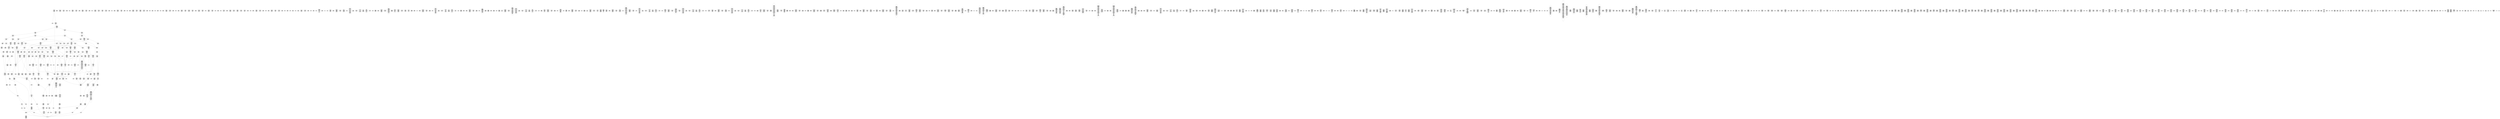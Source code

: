 /* Generated by GvGen v.1.0 (https://www.github.com/stricaud/gvgen) */

digraph G {
compound=true;
   node1 [label="[anywhere]"];
   node2 [label="# 0x0
PUSHX Data
PUSHX Data
MSTORE
CALLVALUE
ISZERO
PUSHX Data
JUMPI
"];
   node3 [label="# 0xc
PUSHX Data
REVERT
"];
   node4 [label="# 0x10
JUMPDEST
PUSHX LogicData
CALLDATASIZE
LT
PUSHX Data
JUMPI
"];
   node5 [label="# 0x1a
PUSHX Data
CALLDATALOAD
PUSHX BitData
SHR
PUSHX LogicData
GT
PUSHX Data
JUMPI
"];
   node6 [label="# 0x2b
PUSHX LogicData
GT
PUSHX Data
JUMPI
"];
   node7 [label="# 0x36
PUSHX LogicData
GT
PUSHX Data
JUMPI
"];
   node8 [label="# 0x41
PUSHX LogicData
EQ
PUSHX Data
JUMPI
"];
   node9 [label="# 0x4c
PUSHX LogicData
EQ
PUSHX Data
JUMPI
"];
   node10 [label="# 0x57
PUSHX LogicData
EQ
PUSHX Data
JUMPI
"];
   node11 [label="# 0x62
PUSHX LogicData
EQ
PUSHX Data
JUMPI
"];
   node12 [label="# 0x6d
PUSHX LogicData
EQ
PUSHX Data
JUMPI
"];
   node13 [label="# 0x78
PUSHX Data
JUMP
"];
   node14 [label="# 0x7c
JUMPDEST
PUSHX LogicData
EQ
PUSHX Data
JUMPI
"];
   node15 [label="# 0x88
PUSHX LogicData
EQ
PUSHX Data
JUMPI
"];
   node16 [label="# 0x93
PUSHX LogicData
EQ
PUSHX Data
JUMPI
"];
   node17 [label="# 0x9e
PUSHX LogicData
EQ
PUSHX Data
JUMPI
"];
   node18 [label="# 0xa9
PUSHX LogicData
EQ
PUSHX Data
JUMPI
"];
   node19 [label="# 0xb4
PUSHX Data
JUMP
"];
   node20 [label="# 0xb8
JUMPDEST
PUSHX LogicData
GT
PUSHX Data
JUMPI
"];
   node21 [label="# 0xc4
PUSHX LogicData
EQ
PUSHX Data
JUMPI
"];
   node22 [label="# 0xcf
PUSHX LogicData
EQ
PUSHX Data
JUMPI
"];
   node23 [label="# 0xda
PUSHX LogicData
EQ
PUSHX Data
JUMPI
"];
   node24 [label="# 0xe5
PUSHX LogicData
EQ
PUSHX Data
JUMPI
"];
   node25 [label="# 0xf0
PUSHX LogicData
EQ
PUSHX Data
JUMPI
"];
   node26 [label="# 0xfb
PUSHX Data
JUMP
"];
   node27 [label="# 0xff
JUMPDEST
PUSHX LogicData
EQ
PUSHX Data
JUMPI
"];
   node28 [label="# 0x10b
PUSHX LogicData
EQ
PUSHX Data
JUMPI
"];
   node29 [label="# 0x116
PUSHX LogicData
EQ
PUSHX Data
JUMPI
"];
   node30 [label="# 0x121
PUSHX LogicData
EQ
PUSHX Data
JUMPI
"];
   node31 [label="# 0x12c
PUSHX LogicData
EQ
PUSHX Data
JUMPI
"];
   node32 [label="# 0x137
PUSHX Data
JUMP
"];
   node33 [label="# 0x13b
JUMPDEST
PUSHX LogicData
GT
PUSHX Data
JUMPI
"];
   node34 [label="# 0x147
PUSHX LogicData
GT
PUSHX Data
JUMPI
"];
   node35 [label="# 0x152
PUSHX LogicData
EQ
PUSHX Data
JUMPI
"];
   node36 [label="# 0x15d
PUSHX LogicData
EQ
PUSHX Data
JUMPI
"];
   node37 [label="# 0x168
PUSHX LogicData
EQ
PUSHX Data
JUMPI
"];
   node38 [label="# 0x173
PUSHX LogicData
EQ
PUSHX Data
JUMPI
"];
   node39 [label="# 0x17e
PUSHX LogicData
EQ
PUSHX Data
JUMPI
"];
   node40 [label="# 0x189
PUSHX Data
JUMP
"];
   node41 [label="# 0x18d
JUMPDEST
PUSHX LogicData
EQ
PUSHX Data
JUMPI
"];
   node42 [label="# 0x199
PUSHX LogicData
EQ
PUSHX Data
JUMPI
"];
   node43 [label="# 0x1a4
PUSHX LogicData
EQ
PUSHX Data
JUMPI
"];
   node44 [label="# 0x1af
PUSHX LogicData
EQ
PUSHX Data
JUMPI
"];
   node45 [label="# 0x1ba
PUSHX LogicData
EQ
PUSHX Data
JUMPI
"];
   node46 [label="# 0x1c5
PUSHX Data
JUMP
"];
   node47 [label="# 0x1c9
JUMPDEST
PUSHX LogicData
GT
PUSHX Data
JUMPI
"];
   node48 [label="# 0x1d5
PUSHX LogicData
EQ
PUSHX Data
JUMPI
"];
   node49 [label="# 0x1e0
PUSHX LogicData
EQ
PUSHX Data
JUMPI
"];
   node50 [label="# 0x1eb
PUSHX LogicData
EQ
PUSHX Data
JUMPI
"];
   node51 [label="# 0x1f6
PUSHX LogicData
EQ
PUSHX Data
JUMPI
"];
   node52 [label="# 0x201
PUSHX LogicData
EQ
PUSHX Data
JUMPI
"];
   node53 [label="# 0x20c
PUSHX Data
JUMP
"];
   node54 [label="# 0x210
JUMPDEST
PUSHX LogicData
EQ
PUSHX Data
JUMPI
"];
   node55 [label="# 0x21c
PUSHX LogicData
EQ
PUSHX Data
JUMPI
"];
   node56 [label="# 0x227
PUSHX LogicData
EQ
PUSHX Data
JUMPI
"];
   node57 [label="# 0x232
PUSHX LogicData
EQ
PUSHX Data
JUMPI
"];
   node58 [label="# 0x23d
PUSHX LogicData
EQ
PUSHX Data
JUMPI
"];
   node59 [label="# 0x248
JUMPDEST
PUSHX Data
REVERT
"];
   node60 [label="# 0x24d
JUMPDEST
PUSHX Data
PUSHX ArithData
CALLDATASIZE
SUB
ADD
PUSHX Data
PUSHX Data
JUMP
"];
   node61 [label="# 0x262
JUMPDEST
PUSHX Data
JUMP
"];
   node62 [label="# 0x267
JUMPDEST
PUSHX MemData
MLOAD
PUSHX Data
PUSHX Data
JUMP
"];
   node63 [label="# 0x274
JUMPDEST
PUSHX MemData
MLOAD
SUB
RETURN
"];
   node64 [label="# 0x27d
JUMPDEST
PUSHX Data
PUSHX ArithData
CALLDATASIZE
SUB
ADD
PUSHX Data
PUSHX Data
JUMP
"];
   node65 [label="# 0x292
JUMPDEST
PUSHX Data
JUMP
"];
   node66 [label="# 0x297
JUMPDEST
STOP
"];
   node67 [label="# 0x299
JUMPDEST
PUSHX Data
PUSHX Data
JUMP
"];
   node68 [label="# 0x2a1
JUMPDEST
PUSHX MemData
MLOAD
PUSHX Data
PUSHX Data
JUMP
"];
   node69 [label="# 0x2ae
JUMPDEST
PUSHX MemData
MLOAD
SUB
RETURN
"];
   node70 [label="# 0x2b7
JUMPDEST
PUSHX Data
PUSHX ArithData
CALLDATASIZE
SUB
ADD
PUSHX Data
PUSHX Data
JUMP
"];
   node71 [label="# 0x2cc
JUMPDEST
PUSHX Data
JUMP
"];
   node72 [label="# 0x2d1
JUMPDEST
PUSHX MemData
MLOAD
PUSHX Data
PUSHX Data
JUMP
"];
   node73 [label="# 0x2de
JUMPDEST
PUSHX MemData
MLOAD
SUB
RETURN
"];
   node74 [label="# 0x2e7
JUMPDEST
PUSHX Data
PUSHX ArithData
CALLDATASIZE
SUB
ADD
PUSHX Data
PUSHX Data
JUMP
"];
   node75 [label="# 0x2fc
JUMPDEST
PUSHX Data
JUMP
"];
   node76 [label="# 0x301
JUMPDEST
STOP
"];
   node77 [label="# 0x303
JUMPDEST
PUSHX Data
PUSHX Data
JUMP
"];
   node78 [label="# 0x30b
JUMPDEST
PUSHX MemData
MLOAD
PUSHX Data
PUSHX Data
JUMP
"];
   node79 [label="# 0x318
JUMPDEST
PUSHX MemData
MLOAD
SUB
RETURN
"];
   node80 [label="# 0x321
JUMPDEST
PUSHX Data
PUSHX Data
JUMP
"];
   node81 [label="# 0x329
JUMPDEST
PUSHX MemData
MLOAD
PUSHX Data
PUSHX Data
JUMP
"];
   node82 [label="# 0x336
JUMPDEST
PUSHX MemData
MLOAD
SUB
RETURN
"];
   node83 [label="# 0x33f
JUMPDEST
PUSHX Data
PUSHX Data
JUMP
"];
   node84 [label="# 0x347
JUMPDEST
PUSHX MemData
MLOAD
PUSHX Data
PUSHX Data
JUMP
"];
   node85 [label="# 0x354
JUMPDEST
PUSHX MemData
MLOAD
SUB
RETURN
"];
   node86 [label="# 0x35d
JUMPDEST
PUSHX Data
PUSHX ArithData
CALLDATASIZE
SUB
ADD
PUSHX Data
PUSHX Data
JUMP
"];
   node87 [label="# 0x372
JUMPDEST
PUSHX Data
JUMP
"];
   node88 [label="# 0x377
JUMPDEST
STOP
"];
   node89 [label="# 0x379
JUMPDEST
PUSHX Data
PUSHX ArithData
CALLDATASIZE
SUB
ADD
PUSHX Data
PUSHX Data
JUMP
"];
   node90 [label="# 0x38e
JUMPDEST
PUSHX Data
JUMP
"];
   node91 [label="# 0x393
JUMPDEST
PUSHX MemData
MLOAD
PUSHX Data
PUSHX Data
JUMP
"];
   node92 [label="# 0x3a0
JUMPDEST
PUSHX MemData
MLOAD
SUB
RETURN
"];
   node93 [label="# 0x3a9
JUMPDEST
PUSHX Data
PUSHX ArithData
CALLDATASIZE
SUB
ADD
PUSHX Data
PUSHX Data
JUMP
"];
   node94 [label="# 0x3be
JUMPDEST
PUSHX Data
JUMP
"];
   node95 [label="# 0x3c3
JUMPDEST
STOP
"];
   node96 [label="# 0x3c5
JUMPDEST
PUSHX Data
PUSHX ArithData
CALLDATASIZE
SUB
ADD
PUSHX Data
PUSHX Data
JUMP
"];
   node97 [label="# 0x3da
JUMPDEST
PUSHX Data
JUMP
"];
   node98 [label="# 0x3df
JUMPDEST
PUSHX MemData
MLOAD
PUSHX Data
PUSHX Data
JUMP
"];
   node99 [label="# 0x3ec
JUMPDEST
PUSHX MemData
MLOAD
SUB
RETURN
"];
   node100 [label="# 0x3f5
JUMPDEST
PUSHX Data
PUSHX Data
JUMP
"];
   node101 [label="# 0x3fd
JUMPDEST
PUSHX MemData
MLOAD
PUSHX Data
PUSHX Data
JUMP
"];
   node102 [label="# 0x40a
JUMPDEST
PUSHX MemData
MLOAD
SUB
RETURN
"];
   node103 [label="# 0x413
JUMPDEST
PUSHX Data
PUSHX ArithData
CALLDATASIZE
SUB
ADD
PUSHX Data
PUSHX Data
JUMP
"];
   node104 [label="# 0x428
JUMPDEST
PUSHX Data
JUMP
"];
   node105 [label="# 0x42d
JUMPDEST
STOP
"];
   node106 [label="# 0x42f
JUMPDEST
PUSHX Data
PUSHX ArithData
CALLDATASIZE
SUB
ADD
PUSHX Data
PUSHX Data
JUMP
"];
   node107 [label="# 0x444
JUMPDEST
PUSHX Data
JUMP
"];
   node108 [label="# 0x449
JUMPDEST
STOP
"];
   node109 [label="# 0x44b
JUMPDEST
PUSHX Data
PUSHX ArithData
CALLDATASIZE
SUB
ADD
PUSHX Data
PUSHX Data
JUMP
"];
   node110 [label="# 0x460
JUMPDEST
PUSHX Data
JUMP
"];
   node111 [label="# 0x465
JUMPDEST
STOP
"];
   node112 [label="# 0x467
JUMPDEST
PUSHX Data
PUSHX ArithData
CALLDATASIZE
SUB
ADD
PUSHX Data
PUSHX Data
JUMP
"];
   node113 [label="# 0x47c
JUMPDEST
PUSHX Data
JUMP
"];
   node114 [label="# 0x481
JUMPDEST
PUSHX MemData
MLOAD
PUSHX Data
PUSHX Data
JUMP
"];
   node115 [label="# 0x48e
JUMPDEST
PUSHX MemData
MLOAD
SUB
RETURN
"];
   node116 [label="# 0x497
JUMPDEST
PUSHX Data
PUSHX ArithData
CALLDATASIZE
SUB
ADD
PUSHX Data
PUSHX Data
JUMP
"];
   node117 [label="# 0x4ac
JUMPDEST
PUSHX Data
JUMP
"];
   node118 [label="# 0x4b1
JUMPDEST
STOP
"];
   node119 [label="# 0x4b3
JUMPDEST
PUSHX Data
PUSHX ArithData
CALLDATASIZE
SUB
ADD
PUSHX Data
PUSHX Data
JUMP
"];
   node120 [label="# 0x4c8
JUMPDEST
PUSHX Data
JUMP
"];
   node121 [label="# 0x4cd
JUMPDEST
PUSHX MemData
MLOAD
PUSHX Data
PUSHX Data
JUMP
"];
   node122 [label="# 0x4da
JUMPDEST
PUSHX MemData
MLOAD
SUB
RETURN
"];
   node123 [label="# 0x4e3
JUMPDEST
PUSHX Data
PUSHX Data
JUMP
"];
   node124 [label="# 0x4eb
JUMPDEST
PUSHX MemData
MLOAD
PUSHX Data
PUSHX Data
JUMP
"];
   node125 [label="# 0x4f8
JUMPDEST
PUSHX MemData
MLOAD
SUB
RETURN
"];
   node126 [label="# 0x501
JUMPDEST
PUSHX Data
PUSHX ArithData
CALLDATASIZE
SUB
ADD
PUSHX Data
PUSHX Data
JUMP
"];
   node127 [label="# 0x516
JUMPDEST
PUSHX Data
JUMP
"];
   node128 [label="# 0x51b
JUMPDEST
PUSHX MemData
MLOAD
PUSHX Data
PUSHX Data
JUMP
"];
   node129 [label="# 0x528
JUMPDEST
PUSHX MemData
MLOAD
SUB
RETURN
"];
   node130 [label="# 0x531
JUMPDEST
PUSHX Data
PUSHX Data
JUMP
"];
   node131 [label="# 0x539
JUMPDEST
STOP
"];
   node132 [label="# 0x53b
JUMPDEST
PUSHX Data
PUSHX Data
JUMP
"];
   node133 [label="# 0x543
JUMPDEST
PUSHX MemData
MLOAD
PUSHX Data
PUSHX Data
JUMP
"];
   node134 [label="# 0x550
JUMPDEST
PUSHX MemData
MLOAD
SUB
RETURN
"];
   node135 [label="# 0x559
JUMPDEST
PUSHX Data
PUSHX Data
JUMP
"];
   node136 [label="# 0x561
JUMPDEST
STOP
"];
   node137 [label="# 0x563
JUMPDEST
PUSHX Data
PUSHX ArithData
CALLDATASIZE
SUB
ADD
PUSHX Data
PUSHX Data
JUMP
"];
   node138 [label="# 0x578
JUMPDEST
PUSHX Data
JUMP
"];
   node139 [label="# 0x57d
JUMPDEST
STOP
"];
   node140 [label="# 0x57f
JUMPDEST
PUSHX Data
PUSHX Data
JUMP
"];
   node141 [label="# 0x587
JUMPDEST
PUSHX MemData
MLOAD
PUSHX Data
PUSHX Data
JUMP
"];
   node142 [label="# 0x594
JUMPDEST
PUSHX MemData
MLOAD
SUB
RETURN
"];
   node143 [label="# 0x59d
JUMPDEST
PUSHX Data
PUSHX ArithData
CALLDATASIZE
SUB
ADD
PUSHX Data
PUSHX Data
JUMP
"];
   node144 [label="# 0x5b2
JUMPDEST
PUSHX Data
JUMP
"];
   node145 [label="# 0x5b7
JUMPDEST
PUSHX MemData
MLOAD
PUSHX Data
PUSHX Data
JUMP
"];
   node146 [label="# 0x5c4
JUMPDEST
PUSHX MemData
MLOAD
SUB
RETURN
"];
   node147 [label="# 0x5cd
JUMPDEST
PUSHX Data
PUSHX Data
JUMP
"];
   node148 [label="# 0x5d5
JUMPDEST
PUSHX MemData
MLOAD
PUSHX Data
PUSHX Data
JUMP
"];
   node149 [label="# 0x5e2
JUMPDEST
PUSHX MemData
MLOAD
SUB
RETURN
"];
   node150 [label="# 0x5eb
JUMPDEST
PUSHX Data
PUSHX Data
JUMP
"];
   node151 [label="# 0x5f3
JUMPDEST
PUSHX MemData
MLOAD
PUSHX Data
PUSHX Data
JUMP
"];
   node152 [label="# 0x600
JUMPDEST
PUSHX MemData
MLOAD
SUB
RETURN
"];
   node153 [label="# 0x609
JUMPDEST
PUSHX Data
PUSHX ArithData
CALLDATASIZE
SUB
ADD
PUSHX Data
PUSHX Data
JUMP
"];
   node154 [label="# 0x61e
JUMPDEST
PUSHX Data
JUMP
"];
   node155 [label="# 0x623
JUMPDEST
STOP
"];
   node156 [label="# 0x625
JUMPDEST
PUSHX Data
PUSHX ArithData
CALLDATASIZE
SUB
ADD
PUSHX Data
PUSHX Data
JUMP
"];
   node157 [label="# 0x63a
JUMPDEST
PUSHX Data
JUMP
"];
   node158 [label="# 0x63f
JUMPDEST
PUSHX MemData
MLOAD
PUSHX Data
PUSHX Data
JUMP
"];
   node159 [label="# 0x64c
JUMPDEST
PUSHX MemData
MLOAD
SUB
RETURN
"];
   node160 [label="# 0x655
JUMPDEST
PUSHX Data
PUSHX ArithData
CALLDATASIZE
SUB
ADD
PUSHX Data
PUSHX Data
JUMP
"];
   node161 [label="# 0x66a
JUMPDEST
PUSHX Data
JUMP
"];
   node162 [label="# 0x66f
JUMPDEST
STOP
"];
   node163 [label="# 0x671
JUMPDEST
PUSHX Data
PUSHX ArithData
CALLDATASIZE
SUB
ADD
PUSHX Data
PUSHX Data
JUMP
"];
   node164 [label="# 0x686
JUMPDEST
PUSHX Data
JUMP
"];
   node165 [label="# 0x68b
JUMPDEST
PUSHX MemData
MLOAD
PUSHX Data
PUSHX Data
JUMP
"];
   node166 [label="# 0x698
JUMPDEST
PUSHX MemData
MLOAD
SUB
RETURN
"];
   node167 [label="# 0x6a1
JUMPDEST
PUSHX Data
PUSHX Data
JUMP
"];
   node168 [label="# 0x6a9
JUMPDEST
PUSHX MemData
MLOAD
PUSHX Data
PUSHX Data
JUMP
"];
   node169 [label="# 0x6b6
JUMPDEST
PUSHX MemData
MLOAD
SUB
RETURN
"];
   node170 [label="# 0x6bf
JUMPDEST
PUSHX Data
PUSHX ArithData
CALLDATASIZE
SUB
ADD
PUSHX Data
PUSHX Data
JUMP
"];
   node171 [label="# 0x6d4
JUMPDEST
PUSHX Data
JUMP
"];
   node172 [label="# 0x6d9
JUMPDEST
STOP
"];
   node173 [label="# 0x6db
JUMPDEST
PUSHX Data
PUSHX ArithData
CALLDATASIZE
SUB
ADD
PUSHX Data
PUSHX Data
JUMP
"];
   node174 [label="# 0x6f0
JUMPDEST
PUSHX Data
JUMP
"];
   node175 [label="# 0x6f5
JUMPDEST
STOP
"];
   node176 [label="# 0x6f7
JUMPDEST
PUSHX Data
PUSHX ArithData
CALLDATASIZE
SUB
ADD
PUSHX Data
PUSHX Data
JUMP
"];
   node177 [label="# 0x70c
JUMPDEST
PUSHX Data
JUMP
"];
   node178 [label="# 0x711
JUMPDEST
STOP
"];
   node179 [label="# 0x713
JUMPDEST
PUSHX Data
PUSHX ArithData
CALLDATASIZE
SUB
ADD
PUSHX Data
PUSHX Data
JUMP
"];
   node180 [label="# 0x728
JUMPDEST
PUSHX Data
JUMP
"];
   node181 [label="# 0x72d
JUMPDEST
PUSHX MemData
MLOAD
PUSHX Data
PUSHX Data
JUMP
"];
   node182 [label="# 0x73a
JUMPDEST
PUSHX MemData
MLOAD
SUB
RETURN
"];
   node183 [label="# 0x743
JUMPDEST
PUSHX Data
PUSHX ArithData
CALLDATASIZE
SUB
ADD
PUSHX Data
PUSHX Data
JUMP
"];
   node184 [label="# 0x758
JUMPDEST
PUSHX Data
JUMP
"];
   node185 [label="# 0x75d
JUMPDEST
STOP
"];
   node186 [label="# 0x75f
JUMPDEST
PUSHX Data
PUSHX ArithData
CALLDATASIZE
SUB
ADD
PUSHX Data
PUSHX Data
JUMP
"];
   node187 [label="# 0x774
JUMPDEST
PUSHX Data
JUMP
"];
   node188 [label="# 0x779
JUMPDEST
STOP
"];
   node189 [label="# 0x77b
JUMPDEST
PUSHX Data
PUSHX BitData
PUSHX BitData
NOT
AND
PUSHX BitData
NOT
AND
EQ
PUSHX Data
JUMPI
"];
   node190 [label="# 0x7e4
PUSHX Data
PUSHX Data
JUMP
"];
   node191 [label="# 0x7ed
JUMPDEST
"];
   node192 [label="# 0x7ee
JUMPDEST
JUMP
"];
   node193 [label="# 0x7f5
JUMPDEST
PUSHX Data
PUSHX BitData
SHL
CALLER
PUSHX Data
JUMP
"];
   node194 [label="# 0x802
JUMPDEST
PUSHX Data
JUMPI
"];
   node195 [label="# 0x807
PUSHX MemData
MLOAD
PUSHX Data
MSTORE
PUSHX ArithData
ADD
PUSHX Data
PUSHX Data
JUMP
"];
   node196 [label="# 0x838
JUMPDEST
PUSHX MemData
MLOAD
SUB
REVERT
"];
   node197 [label="# 0x841
JUMPDEST
PUSHX Data
MLOAD
PUSHX ArithData
ADD
PUSHX Data
PUSHX Data
JUMP
"];
   node198 [label="# 0x857
JUMPDEST
JUMP
"];
   node199 [label="# 0x85b
JUMPDEST
PUSHX Data
PUSHX StorData
SLOAD
PUSHX Data
PUSHX Data
JUMP
"];
   node200 [label="# 0x86a
JUMPDEST
PUSHX ArithData
ADD
PUSHX ArithData
DIV
MUL
PUSHX ArithData
ADD
PUSHX MemData
MLOAD
ADD
PUSHX Data
MSTORE
MSTORE
PUSHX ArithData
ADD
SLOAD
PUSHX Data
PUSHX Data
JUMP
"];
   node201 [label="# 0x896
JUMPDEST
ISZERO
PUSHX Data
JUMPI
"];
   node202 [label="# 0x89d
PUSHX LogicData
LT
PUSHX Data
JUMPI
"];
   node203 [label="# 0x8a5
PUSHX ArithData
SLOAD
DIV
MUL
MSTORE
PUSHX ArithData
ADD
PUSHX Data
JUMP
"];
   node204 [label="# 0x8b8
JUMPDEST
ADD
PUSHX Data
MSTORE
PUSHX Data
PUSHX Data
SHA3
"];
   node205 [label="# 0x8c6
JUMPDEST
SLOAD
MSTORE
PUSHX ArithData
ADD
PUSHX ArithData
ADD
GT
PUSHX Data
JUMPI
"];
   node206 [label="# 0x8da
SUB
PUSHX BitData
AND
ADD
"];
   node207 [label="# 0x8e3
JUMPDEST
JUMP
"];
   node208 [label="# 0x8ed
JUMPDEST
PUSHX Data
PUSHX Data
PUSHX Data
JUMP
"];
   node209 [label="# 0x8f8
JUMPDEST
PUSHX Data
JUMPI
"];
   node210 [label="# 0x8fd
PUSHX MemData
MLOAD
PUSHX Data
MSTORE
PUSHX ArithData
ADD
PUSHX Data
PUSHX Data
JUMP
"];
   node211 [label="# 0x92e
JUMPDEST
PUSHX MemData
MLOAD
SUB
REVERT
"];
   node212 [label="# 0x937
JUMPDEST
PUSHX Data
PUSHX ArithData
MSTORE
PUSHX ArithData
ADD
MSTORE
PUSHX ArithData
ADD
PUSHX Data
SHA3
PUSHX ArithData
SLOAD
PUSHX ArithData
EXP
DIV
PUSHX BitData
AND
JUMP
"];
   node213 [label="# 0x972
JUMPDEST
PUSHX Data
PUSHX Data
PUSHX Data
JUMP
"];
   node214 [label="# 0x97d
JUMPDEST
PUSHX BitData
AND
PUSHX BitData
AND
EQ
ISZERO
PUSHX Data
JUMPI
"];
   node215 [label="# 0x9b4
PUSHX MemData
MLOAD
PUSHX Data
MSTORE
PUSHX ArithData
ADD
PUSHX Data
PUSHX Data
JUMP
"];
   node216 [label="# 0x9e5
JUMPDEST
PUSHX MemData
MLOAD
SUB
REVERT
"];
   node217 [label="# 0x9ee
JUMPDEST
PUSHX BitData
AND
PUSHX Data
PUSHX Data
JUMP
"];
   node218 [label="# 0xa0d
JUMPDEST
PUSHX BitData
AND
EQ
PUSHX Data
JUMPI
"];
   node219 [label="# 0xa2a
PUSHX Data
PUSHX Data
PUSHX Data
JUMP
"];
   node220 [label="# 0xa36
JUMPDEST
PUSHX Data
JUMP
"];
   node221 [label="# 0xa3b
JUMPDEST
"];
   node222 [label="# 0xa3c
JUMPDEST
PUSHX Data
JUMPI
"];
   node223 [label="# 0xa41
PUSHX MemData
MLOAD
PUSHX Data
MSTORE
PUSHX ArithData
ADD
PUSHX Data
PUSHX Data
JUMP
"];
   node224 [label="# 0xa72
JUMPDEST
PUSHX MemData
MLOAD
SUB
REVERT
"];
   node225 [label="# 0xa7b
JUMPDEST
PUSHX Data
PUSHX Data
JUMP
"];
   node226 [label="# 0xa85
JUMPDEST
JUMP
"];
   node227 [label="# 0xa8a
JUMPDEST
PUSHX StorData
SLOAD
PUSHX Data
PUSHX Data
JUMP
"];
   node228 [label="# 0xa97
JUMPDEST
PUSHX ArithData
ADD
PUSHX ArithData
DIV
MUL
PUSHX ArithData
ADD
PUSHX MemData
MLOAD
ADD
PUSHX Data
MSTORE
MSTORE
PUSHX ArithData
ADD
SLOAD
PUSHX Data
PUSHX Data
JUMP
"];
   node229 [label="# 0xac3
JUMPDEST
ISZERO
PUSHX Data
JUMPI
"];
   node230 [label="# 0xaca
PUSHX LogicData
LT
PUSHX Data
JUMPI
"];
   node231 [label="# 0xad2
PUSHX ArithData
SLOAD
DIV
MUL
MSTORE
PUSHX ArithData
ADD
PUSHX Data
JUMP
"];
   node232 [label="# 0xae5
JUMPDEST
ADD
PUSHX Data
MSTORE
PUSHX Data
PUSHX Data
SHA3
"];
   node233 [label="# 0xaf3
JUMPDEST
SLOAD
MSTORE
PUSHX ArithData
ADD
PUSHX ArithData
ADD
GT
PUSHX Data
JUMPI
"];
   node234 [label="# 0xb07
SUB
PUSHX BitData
AND
ADD
"];
   node235 [label="# 0xb10
JUMPDEST
JUMP
"];
   node236 [label="# 0xb18
JUMPDEST
PUSHX Data
PUSHX StorData
SLOAD
JUMP
"];
   node237 [label="# 0xb25
JUMPDEST
PUSHX StorData
SLOAD
JUMP
"];
   node238 [label="# 0xb2b
JUMPDEST
PUSHX Data
PUSHX Data
PUSHX Data
JUMP
"];
   node239 [label="# 0xb36
JUMPDEST
PUSHX Data
JUMP
"];
   node240 [label="# 0xb3c
JUMPDEST
PUSHX Data
JUMPI
"];
   node241 [label="# 0xb41
PUSHX MemData
MLOAD
PUSHX Data
MSTORE
PUSHX ArithData
ADD
PUSHX Data
PUSHX Data
JUMP
"];
   node242 [label="# 0xb72
JUMPDEST
PUSHX MemData
MLOAD
SUB
REVERT
"];
   node243 [label="# 0xb7b
JUMPDEST
PUSHX Data
PUSHX Data
JUMP
"];
   node244 [label="# 0xb86
JUMPDEST
JUMP
"];
   node245 [label="# 0xb8b
JUMPDEST
PUSHX Data
PUSHX Data
PUSHX ArithData
MSTORE
PUSHX ArithData
ADD
MSTORE
PUSHX ArithData
ADD
PUSHX Data
SHA3
PUSHX ArithData
ADD
SLOAD
JUMP
"];
   node246 [label="# 0xbab
JUMPDEST
PUSHX Data
PUSHX Data
JUMP
"];
   node247 [label="# 0xbb4
JUMPDEST
PUSHX Data
PUSHX Data
PUSHX Data
JUMP
"];
   node248 [label="# 0xbc0
JUMPDEST
PUSHX Data
JUMP
"];
   node249 [label="# 0xbc5
JUMPDEST
PUSHX Data
PUSHX Data
JUMP
"];
   node250 [label="# 0xbcf
JUMPDEST
JUMP
"];
   node251 [label="# 0xbd4
JUMPDEST
PUSHX Data
PUSHX Data
PUSHX Data
JUMP
"];
   node252 [label="# 0xbdf
JUMPDEST
LT
PUSHX Data
JUMPI
"];
   node253 [label="# 0xbe6
PUSHX MemData
MLOAD
PUSHX Data
MSTORE
PUSHX ArithData
ADD
PUSHX Data
PUSHX Data
JUMP
"];
   node254 [label="# 0xc17
JUMPDEST
PUSHX MemData
MLOAD
SUB
REVERT
"];
   node255 [label="# 0xc20
JUMPDEST
PUSHX Data
PUSHX ArithData
PUSHX BitData
AND
PUSHX BitData
AND
MSTORE
PUSHX ArithData
ADD
MSTORE
PUSHX ArithData
ADD
PUSHX Data
SHA3
PUSHX ArithData
MSTORE
PUSHX ArithData
ADD
MSTORE
PUSHX ArithData
ADD
PUSHX Data
SHA3
SLOAD
JUMP
"];
   node256 [label="# 0xc79
JUMPDEST
PUSHX StorData
SLOAD
PUSHX Data
PUSHX Data
JUMP
"];
   node257 [label="# 0xc86
JUMPDEST
PUSHX ArithData
ADD
PUSHX ArithData
DIV
MUL
PUSHX ArithData
ADD
PUSHX MemData
MLOAD
ADD
PUSHX Data
MSTORE
MSTORE
PUSHX ArithData
ADD
SLOAD
PUSHX Data
PUSHX Data
JUMP
"];
   node258 [label="# 0xcb2
JUMPDEST
ISZERO
PUSHX Data
JUMPI
"];
   node259 [label="# 0xcb9
PUSHX LogicData
LT
PUSHX Data
JUMPI
"];
   node260 [label="# 0xcc1
PUSHX ArithData
SLOAD
DIV
MUL
MSTORE
PUSHX ArithData
ADD
PUSHX Data
JUMP
"];
   node261 [label="# 0xcd4
JUMPDEST
ADD
PUSHX Data
MSTORE
PUSHX Data
PUSHX Data
SHA3
"];
   node262 [label="# 0xce2
JUMPDEST
SLOAD
MSTORE
PUSHX ArithData
ADD
PUSHX ArithData
ADD
GT
PUSHX Data
JUMPI
"];
   node263 [label="# 0xcf6
SUB
PUSHX BitData
AND
ADD
"];
   node264 [label="# 0xcff
JUMPDEST
JUMP
"];
   node265 [label="# 0xd07
JUMPDEST
PUSHX Data
PUSHX Data
JUMP
"];
   node266 [label="# 0xd0f
JUMPDEST
PUSHX BitData
AND
PUSHX BitData
AND
EQ
PUSHX Data
JUMPI
"];
   node267 [label="# 0xd42
PUSHX MemData
MLOAD
PUSHX Data
MSTORE
PUSHX ArithData
ADD
PUSHX Data
PUSHX Data
JUMP
"];
   node268 [label="# 0xd73
JUMPDEST
PUSHX MemData
MLOAD
SUB
REVERT
"];
   node269 [label="# 0xd7c
JUMPDEST
PUSHX Data
PUSHX Data
JUMP
"];
   node270 [label="# 0xd86
JUMPDEST
JUMP
"];
   node271 [label="# 0xd8a
JUMPDEST
PUSHX Data
PUSHX MemData
MLOAD
PUSHX ArithData
ADD
PUSHX Data
MSTORE
PUSHX Data
MSTORE
PUSHX Data
JUMP
"];
   node272 [label="# 0xda5
JUMPDEST
JUMP
"];
   node273 [label="# 0xdaa
JUMPDEST
PUSHX Data
PUSHX Data
CALLER
PUSHX Data
JUMP
"];
   node274 [label="# 0xdd4
JUMPDEST
PUSHX Data
JUMPI
"];
   node275 [label="# 0xdd9
PUSHX MemData
MLOAD
PUSHX Data
MSTORE
PUSHX ArithData
ADD
PUSHX Data
PUSHX Data
JUMP
"];
   node276 [label="# 0xe0a
JUMPDEST
PUSHX MemData
MLOAD
SUB
REVERT
"];
   node277 [label="# 0xe13
JUMPDEST
PUSHX Data
PUSHX Data
JUMP
"];
   node278 [label="# 0xe1c
JUMPDEST
JUMP
"];
   node279 [label="# 0xe1f
JUMPDEST
PUSHX Data
PUSHX Data
PUSHX Data
JUMP
"];
   node280 [label="# 0xe29
JUMPDEST
LT
PUSHX Data
JUMPI
"];
   node281 [label="# 0xe30
PUSHX MemData
MLOAD
PUSHX Data
MSTORE
PUSHX ArithData
ADD
PUSHX Data
PUSHX Data
JUMP
"];
   node282 [label="# 0xe61
JUMPDEST
PUSHX MemData
MLOAD
SUB
REVERT
"];
   node283 [label="# 0xe6a
JUMPDEST
PUSHX StorData
SLOAD
LT
PUSHX Data
JUMPI
"];
   node284 [label="# 0xe76
PUSHX Data
PUSHX Data
MSTORE
PUSHX Data
PUSHX Data
MSTORE
PUSHX Data
PUSHX Data
REVERT
"];
   node285 [label="# 0xea4
JUMPDEST
PUSHX Data
MSTORE
PUSHX Data
PUSHX Data
SHA3
ADD
SLOAD
JUMP
"];
   node286 [label="# 0xeb6
JUMPDEST
PUSHX Data
PUSHX BitData
SHL
CALLER
PUSHX Data
JUMP
"];
   node287 [label="# 0xec3
JUMPDEST
PUSHX Data
JUMPI
"];
   node288 [label="# 0xec8
PUSHX MemData
MLOAD
PUSHX Data
MSTORE
PUSHX ArithData
ADD
PUSHX Data
PUSHX Data
JUMP
"];
   node289 [label="# 0xef9
JUMPDEST
PUSHX MemData
MLOAD
SUB
REVERT
"];
   node290 [label="# 0xf02
JUMPDEST
PUSHX Data
MLOAD
PUSHX ArithData
ADD
PUSHX Data
PUSHX Data
JUMP
"];
   node291 [label="# 0xf18
JUMPDEST
JUMP
"];
   node292 [label="# 0xf1c
JUMPDEST
PUSHX Data
PUSHX Data
PUSHX ArithData
MSTORE
PUSHX ArithData
ADD
MSTORE
PUSHX ArithData
ADD
PUSHX Data
SHA3
PUSHX ArithData
SLOAD
PUSHX ArithData
EXP
DIV
PUSHX BitData
AND
PUSHX BitData
PUSHX BitData
AND
PUSHX BitData
AND
EQ
ISZERO
PUSHX Data
JUMPI
"];
   node293 [label="# 0xf8b
PUSHX MemData
MLOAD
PUSHX Data
MSTORE
PUSHX ArithData
ADD
PUSHX Data
PUSHX Data
JUMP
"];
   node294 [label="# 0xfbc
JUMPDEST
PUSHX MemData
MLOAD
SUB
REVERT
"];
   node295 [label="# 0xfc5
JUMPDEST
JUMP
"];
   node296 [label="# 0xfce
JUMPDEST
PUSHX StorData
SLOAD
PUSHX Data
PUSHX Data
JUMP
"];
   node297 [label="# 0xfdb
JUMPDEST
PUSHX ArithData
ADD
PUSHX ArithData
DIV
MUL
PUSHX ArithData
ADD
PUSHX MemData
MLOAD
ADD
PUSHX Data
MSTORE
MSTORE
PUSHX ArithData
ADD
SLOAD
PUSHX Data
PUSHX Data
JUMP
"];
   node298 [label="# 0x1007
JUMPDEST
ISZERO
PUSHX Data
JUMPI
"];
   node299 [label="# 0x100e
PUSHX LogicData
LT
PUSHX Data
JUMPI
"];
   node300 [label="# 0x1016
PUSHX ArithData
SLOAD
DIV
MUL
MSTORE
PUSHX ArithData
ADD
PUSHX Data
JUMP
"];
   node301 [label="# 0x1029
JUMPDEST
ADD
PUSHX Data
MSTORE
PUSHX Data
PUSHX Data
SHA3
"];
   node302 [label="# 0x1037
JUMPDEST
SLOAD
MSTORE
PUSHX ArithData
ADD
PUSHX ArithData
ADD
GT
PUSHX Data
JUMPI
"];
   node303 [label="# 0x104b
SUB
PUSHX BitData
AND
ADD
"];
   node304 [label="# 0x1054
JUMPDEST
JUMP
"];
   node305 [label="# 0x105c
JUMPDEST
PUSHX BitData
PUSHX BitData
AND
PUSHX BitData
AND
EQ
ISZERO
PUSHX Data
JUMPI
"];
   node306 [label="# 0x1093
PUSHX MemData
MLOAD
PUSHX Data
MSTORE
PUSHX ArithData
ADD
PUSHX Data
PUSHX Data
JUMP
"];
   node307 [label="# 0x10c4
JUMPDEST
PUSHX MemData
MLOAD
SUB
REVERT
"];
   node308 [label="# 0x10cd
JUMPDEST
PUSHX Data
PUSHX ArithData
PUSHX BitData
AND
PUSHX BitData
AND
MSTORE
PUSHX ArithData
ADD
MSTORE
PUSHX ArithData
ADD
PUSHX Data
SHA3
SLOAD
JUMP
"];
   node309 [label="# 0x1114
JUMPDEST
PUSHX Data
PUSHX Data
JUMP
"];
   node310 [label="# 0x111c
JUMPDEST
PUSHX BitData
AND
PUSHX Data
PUSHX Data
JUMP
"];
   node311 [label="# 0x113a
JUMPDEST
PUSHX BitData
AND
EQ
PUSHX Data
JUMPI
"];
   node312 [label="# 0x1156
PUSHX MemData
MLOAD
PUSHX Data
MSTORE
PUSHX ArithData
ADD
PUSHX Data
PUSHX Data
JUMP
"];
   node313 [label="# 0x1187
JUMPDEST
PUSHX MemData
MLOAD
SUB
REVERT
"];
   node314 [label="# 0x1190
JUMPDEST
PUSHX Data
PUSHX Data
PUSHX Data
JUMP
"];
   node315 [label="# 0x119a
JUMPDEST
JUMP
"];
   node316 [label="# 0x119c
JUMPDEST
PUSHX StorData
SLOAD
PUSHX Data
PUSHX Data
JUMP
"];
   node317 [label="# 0x11a9
JUMPDEST
PUSHX ArithData
ADD
PUSHX ArithData
DIV
MUL
PUSHX ArithData
ADD
PUSHX MemData
MLOAD
ADD
PUSHX Data
MSTORE
MSTORE
PUSHX ArithData
ADD
SLOAD
PUSHX Data
PUSHX Data
JUMP
"];
   node318 [label="# 0x11d5
JUMPDEST
ISZERO
PUSHX Data
JUMPI
"];
   node319 [label="# 0x11dc
PUSHX LogicData
LT
PUSHX Data
JUMPI
"];
   node320 [label="# 0x11e4
PUSHX ArithData
SLOAD
DIV
MUL
MSTORE
PUSHX ArithData
ADD
PUSHX Data
JUMP
"];
   node321 [label="# 0x11f7
JUMPDEST
ADD
PUSHX Data
MSTORE
PUSHX Data
PUSHX Data
SHA3
"];
   node322 [label="# 0x1205
JUMPDEST
SLOAD
MSTORE
PUSHX ArithData
ADD
PUSHX ArithData
ADD
GT
PUSHX Data
JUMPI
"];
   node323 [label="# 0x1219
SUB
PUSHX BitData
AND
ADD
"];
   node324 [label="# 0x1222
JUMPDEST
JUMP
"];
   node325 [label="# 0x122a
JUMPDEST
PUSHX Data
PUSHX BitData
SHL
CALLER
PUSHX Data
JUMP
"];
   node326 [label="# 0x1237
JUMPDEST
PUSHX Data
JUMPI
"];
   node327 [label="# 0x123c
PUSHX MemData
MLOAD
PUSHX Data
MSTORE
PUSHX ArithData
ADD
PUSHX Data
PUSHX Data
JUMP
"];
   node328 [label="# 0x126d
JUMPDEST
PUSHX MemData
MLOAD
SUB
REVERT
"];
   node329 [label="# 0x1276
JUMPDEST
PUSHX Data
SELFBALANCE
PUSHX BitData
PUSHX BitData
AND
PUSHX ArithData
ISZERO
MUL
PUSHX MemData
MLOAD
PUSHX Data
PUSHX MemData
MLOAD
SUB
CALL
ISZERO
ISZERO
PUSHX Data
JUMPI
"];
   node330 [label="# 0x12ba
RETURNDATASIZE
PUSHX Data
RETURNDATACOPY
RETURNDATASIZE
PUSHX Data
REVERT
"];
   node331 [label="# 0x12c3
JUMPDEST
JUMP
"];
   node332 [label="# 0x12c8
JUMPDEST
PUSHX Data
PUSHX BitData
SHL
CALLER
PUSHX Data
JUMP
"];
   node333 [label="# 0x12d5
JUMPDEST
PUSHX Data
JUMPI
"];
   node334 [label="# 0x12da
PUSHX MemData
MLOAD
PUSHX Data
MSTORE
PUSHX ArithData
ADD
PUSHX Data
PUSHX Data
JUMP
"];
   node335 [label="# 0x130b
JUMPDEST
PUSHX MemData
MLOAD
SUB
REVERT
"];
   node336 [label="# 0x1314
JUMPDEST
PUSHX Data
MLOAD
PUSHX ArithData
ADD
PUSHX Data
PUSHX Data
JUMP
"];
   node337 [label="# 0x132a
JUMPDEST
JUMP
"];
   node338 [label="# 0x132e
JUMPDEST
PUSHX Data
PUSHX StorData
PUSHX ArithData
SLOAD
PUSHX ArithData
EXP
DIV
PUSHX BitData
AND
JUMP
"];
   node339 [label="# 0x1358
JUMPDEST
PUSHX Data
PUSHX Data
PUSHX ArithData
MSTORE
PUSHX ArithData
ADD
MSTORE
PUSHX ArithData
ADD
PUSHX Data
SHA3
PUSHX ArithData
ADD
PUSHX ArithData
PUSHX BitData
AND
PUSHX BitData
AND
MSTORE
PUSHX ArithData
ADD
MSTORE
PUSHX ArithData
ADD
PUSHX Data
SHA3
PUSHX ArithData
SLOAD
PUSHX ArithData
EXP
DIV
PUSHX BitData
AND
JUMP
"];
   node340 [label="# 0x13c3
JUMPDEST
PUSHX Data
PUSHX StorData
SLOAD
PUSHX Data
PUSHX Data
JUMP
"];
   node341 [label="# 0x13d2
JUMPDEST
PUSHX ArithData
ADD
PUSHX ArithData
DIV
MUL
PUSHX ArithData
ADD
PUSHX MemData
MLOAD
ADD
PUSHX Data
MSTORE
MSTORE
PUSHX ArithData
ADD
SLOAD
PUSHX Data
PUSHX Data
JUMP
"];
   node342 [label="# 0x13fe
JUMPDEST
ISZERO
PUSHX Data
JUMPI
"];
   node343 [label="# 0x1405
PUSHX LogicData
LT
PUSHX Data
JUMPI
"];
   node344 [label="# 0x140d
PUSHX ArithData
SLOAD
DIV
MUL
MSTORE
PUSHX ArithData
ADD
PUSHX Data
JUMP
"];
   node345 [label="# 0x1420
JUMPDEST
ADD
PUSHX Data
MSTORE
PUSHX Data
PUSHX Data
SHA3
"];
   node346 [label="# 0x142e
JUMPDEST
SLOAD
MSTORE
PUSHX ArithData
ADD
PUSHX ArithData
ADD
GT
PUSHX Data
JUMPI
"];
   node347 [label="# 0x1442
SUB
PUSHX BitData
AND
ADD
"];
   node348 [label="# 0x144b
JUMPDEST
JUMP
"];
   node349 [label="# 0x1455
JUMPDEST
PUSHX BitData
SHL
JUMP
"];
   node350 [label="# 0x145c
JUMPDEST
PUSHX Data
PUSHX Data
JUMP
"];
   node351 [label="# 0x1464
JUMPDEST
PUSHX BitData
AND
PUSHX BitData
AND
EQ
ISZERO
PUSHX Data
JUMPI
"];
   node352 [label="# 0x1498
PUSHX MemData
MLOAD
PUSHX Data
MSTORE
PUSHX ArithData
ADD
PUSHX Data
PUSHX Data
JUMP
"];
   node353 [label="# 0x14c9
JUMPDEST
PUSHX MemData
MLOAD
SUB
REVERT
"];
   node354 [label="# 0x14d2
JUMPDEST
PUSHX Data
PUSHX Data
PUSHX Data
PUSHX Data
JUMP
"];
   node355 [label="# 0x14df
JUMPDEST
PUSHX BitData
AND
PUSHX BitData
AND
MSTORE
PUSHX ArithData
ADD
MSTORE
PUSHX ArithData
ADD
PUSHX Data
SHA3
PUSHX ArithData
PUSHX BitData
AND
PUSHX BitData
AND
MSTORE
PUSHX ArithData
ADD
MSTORE
PUSHX ArithData
ADD
PUSHX Data
SHA3
PUSHX ArithData
PUSHX ArithData
EXP
SLOAD
PUSHX ArithData
MUL
NOT
AND
ISZERO
ISZERO
MUL
OR
SSTORE
PUSHX BitData
AND
PUSHX Data
PUSHX Data
JUMP
"];
   node356 [label="# 0x158c
JUMPDEST
PUSHX BitData
AND
PUSHX Data
PUSHX MemData
MLOAD
PUSHX Data
PUSHX Data
JUMP
"];
   node357 [label="# 0x15d1
JUMPDEST
PUSHX MemData
MLOAD
SUB
LOGX
JUMP
"];
   node358 [label="# 0x15dd
JUMPDEST
PUSHX Data
PUSHX Data
MSTORE
PUSHX Data
MSTORE
PUSHX Data
PUSHX Data
SHA3
PUSHX Data
SLOAD
JUMP
"];
   node359 [label="# 0x15f5
JUMPDEST
PUSHX Data
PUSHX Data
PUSHX Data
JUMP
"];
   node360 [label="# 0x1600
JUMPDEST
PUSHX Data
JUMP
"];
   node361 [label="# 0x1606
JUMPDEST
PUSHX Data
JUMPI
"];
   node362 [label="# 0x160b
PUSHX MemData
MLOAD
PUSHX Data
MSTORE
PUSHX ArithData
ADD
PUSHX Data
PUSHX Data
JUMP
"];
   node363 [label="# 0x163c
JUMPDEST
PUSHX MemData
MLOAD
SUB
REVERT
"];
   node364 [label="# 0x1645
JUMPDEST
PUSHX Data
PUSHX Data
JUMP
"];
   node365 [label="# 0x1651
JUMPDEST
JUMP
"];
   node366 [label="# 0x1657
JUMPDEST
PUSHX Data
PUSHX Data
PUSHX Data
JUMP
"];
   node367 [label="# 0x1662
JUMPDEST
PUSHX Data
JUMPI
"];
   node368 [label="# 0x1667
PUSHX MemData
MLOAD
PUSHX Data
MSTORE
PUSHX ArithData
ADD
PUSHX Data
PUSHX Data
JUMP
"];
   node369 [label="# 0x1698
JUMPDEST
PUSHX MemData
MLOAD
SUB
REVERT
"];
   node370 [label="# 0x16a1
JUMPDEST
PUSHX Data
PUSHX Data
PUSHX Data
JUMP
"];
   node371 [label="# 0x16ab
JUMPDEST
PUSHX LogicData
MLOAD
GT
PUSHX Data
JUMPI
"];
   node372 [label="# 0x16b7
PUSHX MemData
MLOAD
PUSHX ArithData
ADD
PUSHX Data
MSTORE
PUSHX Data
MSTORE
PUSHX Data
JUMP
"];
   node373 [label="# 0x16cb
JUMPDEST
PUSHX Data
PUSHX Data
JUMP
"];
   node374 [label="# 0x16d5
JUMPDEST
PUSHX MemData
MLOAD
PUSHX ArithData
ADD
PUSHX Data
PUSHX Data
JUMP
"];
   node375 [label="# 0x16e6
JUMPDEST
PUSHX MemData
MLOAD
PUSHX ArithData
SUB
SUB
MSTORE
PUSHX Data
MSTORE
"];
   node376 [label="# 0x16f6
JUMPDEST
JUMP
"];
   node377 [label="# 0x16fe
JUMPDEST
PUSHX Data
JUMP
"];
   node378 [label="# 0x1722
JUMPDEST
PUSHX Data
PUSHX Data
JUMP
"];
   node379 [label="# 0x172b
JUMPDEST
PUSHX Data
PUSHX Data
PUSHX Data
JUMP
"];
   node380 [label="# 0x1737
JUMPDEST
PUSHX Data
JUMP
"];
   node381 [label="# 0x173c
JUMPDEST
PUSHX Data
PUSHX Data
JUMP
"];
   node382 [label="# 0x1746
JUMPDEST
JUMP
"];
   node383 [label="# 0x174b
JUMPDEST
PUSHX Data
PUSHX BitData
SHL
CALLER
PUSHX Data
JUMP
"];
   node384 [label="# 0x1758
JUMPDEST
PUSHX Data
JUMPI
"];
   node385 [label="# 0x175d
PUSHX MemData
MLOAD
PUSHX Data
MSTORE
PUSHX ArithData
ADD
PUSHX Data
PUSHX Data
JUMP
"];
   node386 [label="# 0x178e
JUMPDEST
PUSHX MemData
MLOAD
SUB
REVERT
"];
   node387 [label="# 0x1797
JUMPDEST
PUSHX Data
MLOAD
PUSHX ArithData
ADD
PUSHX Data
PUSHX Data
JUMP
"];
   node388 [label="# 0x17ad
JUMPDEST
JUMP
"];
   node389 [label="# 0x17b1
JUMPDEST
PUSHX Data
PUSHX BitData
SHL
CALLER
PUSHX Data
JUMP
"];
   node390 [label="# 0x17be
JUMPDEST
PUSHX Data
JUMPI
"];
   node391 [label="# 0x17c3
PUSHX MemData
MLOAD
PUSHX Data
MSTORE
PUSHX ArithData
ADD
PUSHX Data
PUSHX Data
JUMP
"];
   node392 [label="# 0x17f4
JUMPDEST
PUSHX MemData
MLOAD
SUB
REVERT
"];
   node393 [label="# 0x17fd
JUMPDEST
PUSHX Data
MLOAD
PUSHX ArithData
ADD
PUSHX Data
PUSHX Data
JUMP
"];
   node394 [label="# 0x1813
JUMPDEST
JUMP
"];
   node395 [label="# 0x1817
JUMPDEST
PUSHX Data
PUSHX Data
PUSHX ArithData
PUSHX BitData
AND
PUSHX BitData
AND
MSTORE
PUSHX ArithData
ADD
MSTORE
PUSHX ArithData
ADD
PUSHX Data
SHA3
PUSHX ArithData
PUSHX BitData
AND
PUSHX BitData
AND
MSTORE
PUSHX ArithData
ADD
MSTORE
PUSHX ArithData
ADD
PUSHX Data
SHA3
PUSHX ArithData
SLOAD
PUSHX ArithData
EXP
DIV
PUSHX BitData
AND
JUMP
"];
   node396 [label="# 0x18ab
JUMPDEST
PUSHX Data
PUSHX Data
JUMP
"];
   node397 [label="# 0x18b3
JUMPDEST
PUSHX BitData
AND
PUSHX Data
PUSHX Data
JUMP
"];
   node398 [label="# 0x18d1
JUMPDEST
PUSHX BitData
AND
EQ
PUSHX Data
JUMPI
"];
   node399 [label="# 0x18ed
PUSHX MemData
MLOAD
PUSHX Data
MSTORE
PUSHX ArithData
ADD
PUSHX Data
PUSHX Data
JUMP
"];
   node400 [label="# 0x191e
JUMPDEST
PUSHX MemData
MLOAD
SUB
REVERT
"];
   node401 [label="# 0x1927
JUMPDEST
PUSHX BitData
PUSHX BitData
AND
PUSHX BitData
AND
EQ
ISZERO
PUSHX Data
JUMPI
"];
   node402 [label="# 0x195d
PUSHX MemData
MLOAD
PUSHX Data
MSTORE
PUSHX ArithData
ADD
PUSHX Data
PUSHX Data
JUMP
"];
   node403 [label="# 0x198e
JUMPDEST
PUSHX MemData
MLOAD
SUB
REVERT
"];
   node404 [label="# 0x1997
JUMPDEST
PUSHX Data
PUSHX Data
JUMP
"];
   node405 [label="# 0x19a0
JUMPDEST
JUMP
"];
   node406 [label="# 0x19a3
JUMPDEST
PUSHX Data
PUSHX Data
CALLER
PUSHX Data
JUMP
"];
   node407 [label="# 0x19cd
JUMPDEST
PUSHX Data
JUMPI
"];
   node408 [label="# 0x19d2
PUSHX MemData
MLOAD
PUSHX Data
MSTORE
PUSHX ArithData
ADD
PUSHX Data
PUSHX Data
JUMP
"];
   node409 [label="# 0x1a03
JUMPDEST
PUSHX MemData
MLOAD
SUB
REVERT
"];
   node410 [label="# 0x1a0c
JUMPDEST
PUSHX LogicData
PUSHX StorData
SLOAD
LT
PUSHX Data
JUMPI
"];
   node411 [label="# 0x1a18
PUSHX MemData
MLOAD
PUSHX Data
MSTORE
PUSHX ArithData
ADD
PUSHX Data
PUSHX Data
JUMP
"];
   node412 [label="# 0x1a49
JUMPDEST
PUSHX MemData
MLOAD
SUB
REVERT
"];
   node413 [label="# 0x1a52
JUMPDEST
PUSHX Data
PUSHX Data
PUSHX Data
JUMP
"];
   node414 [label="# 0x1a5c
JUMPDEST
PUSHX Data
PUSHX StorData
SLOAD
PUSHX Data
PUSHX Data
JUMP
"];
   node415 [label="# 0x1a6d
JUMPDEST
PUSHX Data
SSTORE
PUSHX Data
PUSHX ArithData
MSTORE
PUSHX ArithData
ADD
MSTORE
PUSHX ArithData
ADD
PUSHX Data
SHA3
SSTORE
PUSHX Data
SSTORE
PUSHX Data
PUSHX Data
JUMP
"];
   node416 [label="# 0x1a9c
JUMPDEST
JUMP
"];
   node417 [label="# 0x1aa1
JUMPDEST
PUSHX Data
PUSHX BitData
PUSHX BitData
NOT
AND
PUSHX BitData
NOT
AND
EQ
PUSHX Data
JUMPI
"];
   node418 [label="# 0x1b0a
PUSHX Data
PUSHX Data
JUMP
"];
   node419 [label="# 0x1b13
JUMPDEST
"];
   node420 [label="# 0x1b14
JUMPDEST
JUMP
"];
   node421 [label="# 0x1b1b
JUMPDEST
PUSHX BitData
PUSHX BitData
AND
PUSHX Data
PUSHX ArithData
MSTORE
PUSHX ArithData
ADD
MSTORE
PUSHX ArithData
ADD
PUSHX Data
SHA3
PUSHX ArithData
SLOAD
PUSHX ArithData
EXP
DIV
PUSHX BitData
AND
PUSHX BitData
AND
EQ
ISZERO
JUMP
"];
   node422 [label="# 0x1b87
JUMPDEST
PUSHX Data
CALLER
JUMP
"];
   node423 [label="# 0x1b8f
JUMPDEST
PUSHX Data
PUSHX ArithData
MSTORE
PUSHX ArithData
ADD
MSTORE
PUSHX ArithData
ADD
PUSHX Data
SHA3
PUSHX ArithData
PUSHX ArithData
EXP
SLOAD
PUSHX ArithData
MUL
NOT
AND
PUSHX BitData
AND
MUL
OR
SSTORE
PUSHX BitData
AND
PUSHX Data
PUSHX Data
JUMP
"];
   node424 [label="# 0x1c02
JUMPDEST
PUSHX BitData
AND
PUSHX Data
PUSHX MemData
MLOAD
PUSHX MemData
MLOAD
SUB
LOGX
JUMP
"];
   node425 [label="# 0x1c48
JUMPDEST
PUSHX Data
PUSHX Data
PUSHX Data
JUMP
"];
   node426 [label="# 0x1c53
JUMPDEST
PUSHX Data
JUMPI
"];
   node427 [label="# 0x1c58
PUSHX MemData
MLOAD
PUSHX Data
MSTORE
PUSHX ArithData
ADD
PUSHX Data
PUSHX Data
JUMP
"];
   node428 [label="# 0x1c89
JUMPDEST
PUSHX MemData
MLOAD
SUB
REVERT
"];
   node429 [label="# 0x1c92
JUMPDEST
PUSHX Data
PUSHX Data
PUSHX Data
JUMP
"];
   node430 [label="# 0x1c9d
JUMPDEST
PUSHX BitData
AND
PUSHX BitData
AND
EQ
PUSHX Data
JUMPI
"];
   node431 [label="# 0x1cd4
PUSHX BitData
AND
PUSHX Data
PUSHX Data
JUMP
"];
   node432 [label="# 0x1cf4
JUMPDEST
PUSHX BitData
AND
EQ
"];
   node433 [label="# 0x1d0c
JUMPDEST
PUSHX Data
JUMPI
"];
   node434 [label="# 0x1d12
PUSHX Data
PUSHX Data
JUMP
"];
   node435 [label="# 0x1d1c
JUMPDEST
"];
   node436 [label="# 0x1d1d
JUMPDEST
JUMP
"];
   node437 [label="# 0x1d26
JUMPDEST
PUSHX BitData
AND
PUSHX Data
PUSHX Data
JUMP
"];
   node438 [label="# 0x1d46
JUMPDEST
PUSHX BitData
AND
EQ
PUSHX Data
JUMPI
"];
   node439 [label="# 0x1d62
PUSHX MemData
MLOAD
PUSHX Data
MSTORE
PUSHX ArithData
ADD
PUSHX Data
PUSHX Data
JUMP
"];
   node440 [label="# 0x1d93
JUMPDEST
PUSHX MemData
MLOAD
SUB
REVERT
"];
   node441 [label="# 0x1d9c
JUMPDEST
PUSHX BitData
PUSHX BitData
AND
PUSHX BitData
AND
EQ
ISZERO
PUSHX Data
JUMPI
"];
   node442 [label="# 0x1dd2
PUSHX MemData
MLOAD
PUSHX Data
MSTORE
PUSHX ArithData
ADD
PUSHX Data
PUSHX Data
JUMP
"];
   node443 [label="# 0x1e03
JUMPDEST
PUSHX MemData
MLOAD
SUB
REVERT
"];
   node444 [label="# 0x1e0c
JUMPDEST
PUSHX Data
PUSHX Data
JUMP
"];
   node445 [label="# 0x1e17
JUMPDEST
PUSHX Data
PUSHX Data
PUSHX Data
JUMP
"];
   node446 [label="# 0x1e22
JUMPDEST
PUSHX Data
PUSHX Data
PUSHX ArithData
PUSHX BitData
AND
PUSHX BitData
AND
MSTORE
PUSHX ArithData
ADD
MSTORE
PUSHX ArithData
ADD
PUSHX Data
SHA3
PUSHX Data
SLOAD
PUSHX Data
PUSHX Data
JUMP
"];
   node447 [label="# 0x1e72
JUMPDEST
SSTORE
PUSHX Data
PUSHX Data
PUSHX ArithData
PUSHX BitData
AND
PUSHX BitData
AND
MSTORE
PUSHX ArithData
ADD
MSTORE
PUSHX ArithData
ADD
PUSHX Data
SHA3
PUSHX Data
SLOAD
PUSHX Data
PUSHX Data
JUMP
"];
   node448 [label="# 0x1ec9
JUMPDEST
SSTORE
PUSHX Data
PUSHX ArithData
MSTORE
PUSHX ArithData
ADD
MSTORE
PUSHX ArithData
ADD
PUSHX Data
SHA3
PUSHX ArithData
PUSHX ArithData
EXP
SLOAD
PUSHX ArithData
MUL
NOT
AND
PUSHX BitData
AND
MUL
OR
SSTORE
PUSHX BitData
AND
PUSHX BitData
AND
PUSHX Data
PUSHX MemData
MLOAD
PUSHX MemData
MLOAD
SUB
LOGX
JUMP
"];
   node449 [label="# 0x1f82
JUMPDEST
PUSHX Data
PUSHX Data
JUMP
"];
   node450 [label="# 0x1f8c
JUMPDEST
PUSHX Data
JUMPI
"];
   node451 [label="# 0x1f91
PUSHX Data
PUSHX BitData
AND
PUSHX Data
PUSHX Data
JUMP
"];
   node452 [label="# 0x1fb1
JUMPDEST
PUSHX Data
PUSHX BitData
SHR
PUSHX Data
PUSHX Data
JUMP
"];
   node453 [label="# 0x1fbf
JUMPDEST
PUSHX MemData
MLOAD
PUSHX ArithData
ADD
PUSHX Data
PUSHX Data
JUMP
"];
   node454 [label="# 0x1fd0
JUMPDEST
PUSHX MemData
MLOAD
PUSHX ArithData
SUB
SUB
MSTORE
PUSHX Data
MSTORE
PUSHX MemData
MLOAD
PUSHX Data
MSTORE
PUSHX ArithData
ADD
PUSHX Data
PUSHX Data
JUMP
"];
   node455 [label="# 0x2012
JUMPDEST
PUSHX MemData
MLOAD
SUB
REVERT
"];
   node456 [label="# 0x201b
JUMPDEST
JUMP
"];
   node457 [label="# 0x201f
JUMPDEST
PUSHX Data
PUSHX Data
JUMP
"];
   node458 [label="# 0x2029
JUMPDEST
PUSHX Data
JUMPI
"];
   node459 [label="# 0x202e
PUSHX LogicData
PUSHX Data
PUSHX ArithData
MSTORE
PUSHX ArithData
ADD
MSTORE
PUSHX ArithData
ADD
PUSHX Data
SHA3
PUSHX ArithData
ADD
PUSHX ArithData
PUSHX BitData
AND
PUSHX BitData
AND
MSTORE
PUSHX ArithData
ADD
MSTORE
PUSHX ArithData
ADD
PUSHX Data
SHA3
PUSHX ArithData
PUSHX ArithData
EXP
SLOAD
PUSHX ArithData
MUL
NOT
AND
ISZERO
ISZERO
MUL
OR
SSTORE
PUSHX Data
PUSHX Data
JUMP
"];
   node460 [label="# 0x20a1
JUMPDEST
PUSHX BitData
AND
PUSHX BitData
AND
PUSHX Data
PUSHX MemData
MLOAD
PUSHX MemData
MLOAD
SUB
LOGX
"];
   node461 [label="# 0x20fc
JUMPDEST
JUMP
"];
   node462 [label="# 0x2100
JUMPDEST
PUSHX Data
PUSHX Data
JUMP
"];
   node463 [label="# 0x210a
JUMPDEST
ISZERO
PUSHX Data
JUMPI
"];
   node464 [label="# 0x2110
PUSHX LogicData
PUSHX Data
PUSHX ArithData
MSTORE
PUSHX ArithData
ADD
MSTORE
PUSHX ArithData
ADD
PUSHX Data
SHA3
PUSHX ArithData
ADD
PUSHX ArithData
PUSHX BitData
AND
PUSHX BitData
AND
MSTORE
PUSHX ArithData
ADD
MSTORE
PUSHX ArithData
ADD
PUSHX Data
SHA3
PUSHX ArithData
PUSHX ArithData
EXP
SLOAD
PUSHX ArithData
MUL
NOT
AND
ISZERO
ISZERO
MUL
OR
SSTORE
PUSHX Data
PUSHX Data
JUMP
"];
   node465 [label="# 0x2183
JUMPDEST
PUSHX BitData
AND
PUSHX BitData
AND
PUSHX Data
PUSHX MemData
MLOAD
PUSHX MemData
MLOAD
SUB
LOGX
"];
   node466 [label="# 0x21de
JUMPDEST
JUMP
"];
   node467 [label="# 0x21e2
JUMPDEST
PUSHX Data
PUSHX Data
PUSHX Data
JUMP
"];
   node468 [label="# 0x21ed
JUMPDEST
PUSHX Data
PUSHX Data
PUSHX Data
JUMP
"];
   node469 [label="# 0x21fb
JUMPDEST
PUSHX Data
PUSHX Data
PUSHX Data
JUMP
"];
   node470 [label="# 0x2206
JUMPDEST
PUSHX Data
PUSHX Data
PUSHX ArithData
PUSHX BitData
AND
PUSHX BitData
AND
MSTORE
PUSHX ArithData
ADD
MSTORE
PUSHX ArithData
ADD
PUSHX Data
SHA3
PUSHX Data
SLOAD
PUSHX Data
PUSHX Data
JUMP
"];
   node471 [label="# 0x2256
JUMPDEST
SSTORE
PUSHX Data
PUSHX ArithData
MSTORE
PUSHX ArithData
ADD
MSTORE
PUSHX ArithData
ADD
PUSHX Data
SHA3
PUSHX ArithData
PUSHX ArithData
EXP
SLOAD
PUSHX ArithData
MUL
NOT
AND
SSTORE
PUSHX BitData
PUSHX BitData
AND
PUSHX BitData
AND
PUSHX Data
PUSHX MemData
MLOAD
PUSHX MemData
MLOAD
SUB
LOGX
JUMP
"];
   node472 [label="# 0x22f3
JUMPDEST
PUSHX Data
PUSHX StorData
PUSHX ArithData
SLOAD
PUSHX ArithData
EXP
DIV
PUSHX BitData
AND
PUSHX StorData
PUSHX ArithData
PUSHX ArithData
EXP
SLOAD
PUSHX ArithData
MUL
NOT
AND
PUSHX BitData
AND
MUL
OR
SSTORE
PUSHX BitData
AND
PUSHX BitData
AND
PUSHX Data
PUSHX MemData
MLOAD
PUSHX MemData
MLOAD
SUB
LOGX
JUMP
"];
   node473 [label="# 0x23b9
JUMPDEST
PUSHX Data
PUSHX Data
JUMP
"];
   node474 [label="# 0x23c4
JUMPDEST
PUSHX Data
PUSHX Data
JUMP
"];
   node475 [label="# 0x23d0
JUMPDEST
PUSHX Data
JUMPI
"];
   node476 [label="# 0x23d5
PUSHX MemData
MLOAD
PUSHX Data
MSTORE
PUSHX ArithData
ADD
PUSHX Data
PUSHX Data
JUMP
"];
   node477 [label="# 0x2406
JUMPDEST
PUSHX MemData
MLOAD
SUB
REVERT
"];
   node478 [label="# 0x240f
JUMPDEST
JUMP
"];
   node479 [label="# 0x2415
JUMPDEST
PUSHX Data
PUSHX StorData
SLOAD
PUSHX Data
PUSHX Data
JUMP
"];
   node480 [label="# 0x2424
JUMPDEST
PUSHX ArithData
ADD
PUSHX ArithData
DIV
MUL
PUSHX ArithData
ADD
PUSHX MemData
MLOAD
ADD
PUSHX Data
MSTORE
MSTORE
PUSHX ArithData
ADD
SLOAD
PUSHX Data
PUSHX Data
JUMP
"];
   node481 [label="# 0x2450
JUMPDEST
ISZERO
PUSHX Data
JUMPI
"];
   node482 [label="# 0x2457
PUSHX LogicData
LT
PUSHX Data
JUMPI
"];
   node483 [label="# 0x245f
PUSHX ArithData
SLOAD
DIV
MUL
MSTORE
PUSHX ArithData
ADD
PUSHX Data
JUMP
"];
   node484 [label="# 0x2472
JUMPDEST
ADD
PUSHX Data
MSTORE
PUSHX Data
PUSHX Data
SHA3
"];
   node485 [label="# 0x2480
JUMPDEST
SLOAD
MSTORE
PUSHX ArithData
ADD
PUSHX ArithData
ADD
GT
PUSHX Data
JUMPI
"];
   node486 [label="# 0x2494
SUB
PUSHX BitData
AND
ADD
"];
   node487 [label="# 0x249d
JUMPDEST
JUMP
"];
   node488 [label="# 0x24a7
JUMPDEST
PUSHX Data
PUSHX LogicData
EQ
ISZERO
PUSHX Data
JUMPI
"];
   node489 [label="# 0x24b3
PUSHX MemData
MLOAD
PUSHX ArithData
ADD
PUSHX Data
MSTORE
PUSHX Data
MSTORE
PUSHX ArithData
ADD
PUSHX Data
MSTORE
PUSHX Data
JUMP
"];
   node490 [label="# 0x24ef
JUMPDEST
PUSHX Data
PUSHX Data
"];
   node491 [label="# 0x24f7
JUMPDEST
PUSHX LogicData
EQ
PUSHX Data
JUMPI
"];
   node492 [label="# 0x2500
PUSHX Data
PUSHX Data
JUMP
"];
   node493 [label="# 0x250a
JUMPDEST
PUSHX Data
PUSHX Data
PUSHX Data
JUMP
"];
   node494 [label="# 0x251a
JUMPDEST
PUSHX Data
JUMP
"];
   node495 [label="# 0x2521
JUMPDEST
PUSHX Data
PUSHX LogicData
GT
ISZERO
PUSHX Data
JUMPI
"];
   node496 [label="# 0x2535
PUSHX Data
PUSHX Data
MSTORE
PUSHX Data
PUSHX Data
MSTORE
PUSHX Data
PUSHX Data
REVERT
"];
   node497 [label="# 0x2563
JUMPDEST
PUSHX MemData
MLOAD
MSTORE
PUSHX ArithData
ADD
PUSHX BitData
NOT
AND
PUSHX ArithData
ADD
ADD
PUSHX Data
MSTORE
ISZERO
PUSHX Data
JUMPI
"];
   node498 [label="# 0x2581
PUSHX ArithData
ADD
PUSHX ArithData
MUL
CALLDATASIZE
CALLDATACOPY
ADD
"];
   node499 [label="# 0x2595
JUMPDEST
"];
   node500 [label="# 0x2599
JUMPDEST
PUSHX LogicData
EQ
PUSHX Data
JUMPI
"];
   node501 [label="# 0x25a2
PUSHX Data
PUSHX Data
PUSHX Data
JUMP
"];
   node502 [label="# 0x25ae
JUMPDEST
PUSHX Data
PUSHX Data
PUSHX Data
JUMP
"];
   node503 [label="# 0x25bd
JUMPDEST
PUSHX Data
PUSHX Data
PUSHX Data
JUMP
"];
   node504 [label="# 0x25c9
JUMPDEST
PUSHX BitData
SHL
MLOAD
LT
PUSHX Data
JUMPI
"];
   node505 [label="# 0x25d7
PUSHX Data
PUSHX Data
MSTORE
PUSHX Data
PUSHX Data
MSTORE
PUSHX Data
PUSHX Data
REVERT
"];
   node506 [label="# 0x2605
JUMPDEST
PUSHX ArithData
ADD
ADD
PUSHX BitData
NOT
AND
PUSHX BitData
BYTE
MSTORE8
PUSHX Data
PUSHX Data
PUSHX Data
JUMP
"];
   node507 [label="# 0x2641
JUMPDEST
PUSHX Data
JUMP
"];
   node508 [label="# 0x2648
JUMPDEST
"];
   node509 [label="# 0x264f
JUMPDEST
JUMP
"];
   node510 [label="# 0x2654
JUMPDEST
PUSHX Data
PUSHX Data
PUSHX Data
JUMP
"];
   node511 [label="# 0x265f
JUMPDEST
PUSHX Data
PUSHX BitData
PUSHX Data
PUSHX BitData
AND
PUSHX LogicData
LT
PUSHX Data
JUMPI
"];
   node512 [label="# 0x2677
PUSHX Data
PUSHX Data
MSTORE
PUSHX Data
PUSHX Data
MSTORE
PUSHX Data
PUSHX Data
REVERT
"];
   node513 [label="# 0x26a5
JUMPDEST
BYTE
PUSHX BitData
SHL
PUSHX BitData
SHR
PUSHX BitData
AND
PUSHX Data
"];
   node514 [label="# 0x26b6
JUMPDEST
PUSHX LogicData
PUSHX BitData
AND
LT
ISZERO
PUSHX Data
JUMPI
"];
   node515 [label="# 0x26c3
PUSHX BitData
SHL
PUSHX BitData
AND
PUSHX LogicData
LT
PUSHX Data
JUMPI
"];
   node516 [label="# 0x26d7
PUSHX Data
PUSHX Data
MSTORE
PUSHX Data
PUSHX Data
MSTORE
PUSHX Data
PUSHX Data
REVERT
"];
   node517 [label="# 0x2705
JUMPDEST
BYTE
PUSHX BitData
SHL
PUSHX BitData
SHR
PUSHX BitData
AND
PUSHX Data
PUSHX Data
JUMP
"];
   node518 [label="# 0x271a
JUMPDEST
PUSHX Data
PUSHX Data
JUMP
"];
   node519 [label="# 0x2727
JUMPDEST
PUSHX Data
JUMP
"];
   node520 [label="# 0x272f
JUMPDEST
PUSHX BitData
SHL
PUSHX Data
PUSHX StorData
SLOAD
PUSHX BitData
PUSHX BitData
AND
JUMP
"];
   node521 [label="# 0x274b
JUMPDEST
JUMP
"];
   node522 [label="# 0x2756
JUMPDEST
PUSHX Data
PUSHX MemData
MLOAD
PUSHX ArithData
ADD
PUSHX Data
MSTORE
PUSHX Data
MSTORE
PUSHX Data
JUMP
"];
   node523 [label="# 0x2770
JUMPDEST
JUMP
"];
   node524 [label="# 0x2774
JUMPDEST
PUSHX Data
PUSHX BitData
PUSHX BitData
NOT
AND
PUSHX BitData
NOT
AND
EQ
PUSHX Data
JUMPI
"];
   node525 [label="# 0x27dd
PUSHX Data
PUSHX Data
JUMP
"];
   node526 [label="# 0x27e6
JUMPDEST
"];
   node527 [label="# 0x27e7
JUMPDEST
JUMP
"];
   node528 [label="# 0x27ee
JUMPDEST
PUSHX Data
PUSHX Data
JUMP
"];
   node529 [label="# 0x27f9
JUMPDEST
PUSHX BitData
PUSHX BitData
AND
PUSHX BitData
AND
EQ
ISZERO
PUSHX Data
JUMPI
"];
   node530 [label="# 0x282f
PUSHX Data
PUSHX Data
JUMP
"];
   node531 [label="# 0x2837
JUMPDEST
PUSHX Data
JUMP
"];
   node532 [label="# 0x283c
JUMPDEST
PUSHX BitData
AND
PUSHX BitData
AND
EQ
PUSHX Data
JUMPI
"];
   node533 [label="# 0x2870
PUSHX Data
PUSHX Data
JUMP
"];
   node534 [label="# 0x2879
JUMPDEST
"];
   node535 [label="# 0x287a
JUMPDEST
"];
   node536 [label="# 0x287b
JUMPDEST
PUSHX BitData
PUSHX BitData
AND
PUSHX BitData
AND
EQ
ISZERO
PUSHX Data
JUMPI
"];
   node537 [label="# 0x28b1
PUSHX Data
PUSHX Data
JUMP
"];
   node538 [label="# 0x28b9
JUMPDEST
PUSHX Data
JUMP
"];
   node539 [label="# 0x28be
JUMPDEST
PUSHX BitData
AND
PUSHX BitData
AND
EQ
PUSHX Data
JUMPI
"];
   node540 [label="# 0x28f2
PUSHX Data
PUSHX Data
JUMP
"];
   node541 [label="# 0x28fb
JUMPDEST
"];
   node542 [label="# 0x28fc
JUMPDEST
"];
   node543 [label="# 0x28fd
JUMPDEST
JUMP
"];
   node544 [label="# 0x2902
JUMPDEST
PUSHX Data
PUSHX Data
PUSHX Data
PUSHX Data
PUSHX Data
PUSHX Data
JUMP
"];
   node545 [label="# 0x2915
JUMPDEST
PUSHX Data
PUSHX Data
JUMP
"];
   node546 [label="# 0x291f
JUMPDEST
PUSHX LogicData
GT
ISZERO
PUSHX Data
JUMPI
"];
   node547 [label="# 0x2930
PUSHX Data
PUSHX Data
MSTORE
PUSHX Data
PUSHX Data
MSTORE
PUSHX Data
PUSHX Data
REVERT
"];
   node548 [label="# 0x295e
JUMPDEST
PUSHX MemData
MLOAD
MSTORE
PUSHX ArithData
ADD
PUSHX BitData
NOT
AND
PUSHX ArithData
ADD
ADD
PUSHX Data
MSTORE
ISZERO
PUSHX Data
JUMPI
"];
   node549 [label="# 0x297c
PUSHX ArithData
ADD
PUSHX ArithData
MUL
CALLDATASIZE
CALLDATACOPY
ADD
"];
   node550 [label="# 0x2990
JUMPDEST
PUSHX Data
PUSHX LogicData
MLOAD
LT
PUSHX Data
JUMPI
"];
   node551 [label="# 0x29c0
PUSHX Data
PUSHX Data
MSTORE
PUSHX Data
PUSHX Data
MSTORE
PUSHX Data
PUSHX Data
REVERT
"];
   node552 [label="# 0x29ee
JUMPDEST
PUSHX ArithData
ADD
ADD
PUSHX BitData
NOT
AND
PUSHX BitData
BYTE
MSTORE8
PUSHX Data
PUSHX LogicData
MLOAD
LT
PUSHX Data
JUMPI
"];
   node553 [label="# 0x2a4a
PUSHX Data
PUSHX Data
MSTORE
PUSHX Data
PUSHX Data
MSTORE
PUSHX Data
PUSHX Data
REVERT
"];
   node554 [label="# 0x2a78
JUMPDEST
PUSHX ArithData
ADD
ADD
PUSHX BitData
NOT
AND
PUSHX BitData
BYTE
MSTORE8
PUSHX Data
PUSHX Data
PUSHX Data
PUSHX Data
PUSHX Data
JUMP
"];
   node555 [label="# 0x2ab8
JUMPDEST
PUSHX Data
PUSHX Data
JUMP
"];
   node556 [label="# 0x2ac2
JUMPDEST
"];
   node557 [label="# 0x2ac5
JUMPDEST
PUSHX LogicData
GT
ISZERO
PUSHX Data
JUMPI
"];
   node558 [label="# 0x2acf
PUSHX Data
PUSHX BitData
AND
PUSHX LogicData
LT
PUSHX Data
JUMPI
"];
   node559 [label="# 0x2afc
PUSHX Data
PUSHX Data
MSTORE
PUSHX Data
PUSHX Data
MSTORE
PUSHX Data
PUSHX Data
REVERT
"];
   node560 [label="# 0x2b2a
JUMPDEST
BYTE
PUSHX BitData
SHL
MLOAD
LT
PUSHX Data
JUMPI
"];
   node561 [label="# 0x2b39
PUSHX Data
PUSHX Data
MSTORE
PUSHX Data
PUSHX Data
MSTORE
PUSHX Data
PUSHX Data
REVERT
"];
   node562 [label="# 0x2b67
JUMPDEST
PUSHX ArithData
ADD
ADD
PUSHX BitData
NOT
AND
PUSHX BitData
BYTE
MSTORE8
PUSHX BitData
SHR
PUSHX Data
PUSHX Data
JUMP
"];
   node563 [label="# 0x2ba7
JUMPDEST
PUSHX Data
JUMP
"];
   node564 [label="# 0x2bae
JUMPDEST
PUSHX LogicData
EQ
PUSHX Data
JUMPI
"];
   node565 [label="# 0x2bb8
PUSHX MemData
MLOAD
PUSHX Data
MSTORE
PUSHX ArithData
ADD
PUSHX Data
PUSHX Data
JUMP
"];
   node566 [label="# 0x2be9
JUMPDEST
PUSHX MemData
MLOAD
SUB
REVERT
"];
   node567 [label="# 0x2bf2
JUMPDEST
JUMP
"];
   node568 [label="# 0x2bfc
JUMPDEST
PUSHX Data
PUSHX Data
PUSHX BitData
AND
PUSHX Data
JUMP
"];
   node569 [label="# 0x2c1d
JUMPDEST
ISZERO
PUSHX Data
JUMPI
"];
   node570 [label="# 0x2c23
PUSHX BitData
AND
PUSHX Data
PUSHX Data
PUSHX Data
JUMP
"];
   node571 [label="# 0x2c46
JUMPDEST
PUSHX MemData
MLOAD
PUSHX BitData
AND
PUSHX BitData
SHL
MSTORE
PUSHX ArithData
ADD
PUSHX Data
PUSHX Data
JUMP
"];
   node572 [label="# 0x2c68
JUMPDEST
PUSHX Data
PUSHX MemData
MLOAD
SUB
PUSHX Data
EXTCODESIZE
ISZERO
ISZERO
PUSHX Data
JUMPI
"];
   node573 [label="# 0x2c7e
PUSHX Data
REVERT
"];
   node574 [label="# 0x2c82
JUMPDEST
GAS
CALL
ISZERO
PUSHX Data
JUMPI
"];
   node575 [label="# 0x2c90
PUSHX MemData
MLOAD
RETURNDATASIZE
PUSHX BitData
NOT
PUSHX ArithData
ADD
AND
ADD
PUSHX Data
MSTORE
ADD
PUSHX Data
PUSHX Data
JUMP
"];
   node576 [label="# 0x2cb0
JUMPDEST
PUSHX Data
"];
   node577 [label="# 0x2cb3
JUMPDEST
PUSHX Data
JUMPI
"];
   node578 [label="# 0x2cb8
RETURNDATASIZE
PUSHX LogicData
EQ
PUSHX Data
JUMPI
"];
   node579 [label="# 0x2cc2
PUSHX MemData
MLOAD
PUSHX BitData
NOT
PUSHX ArithData
RETURNDATASIZE
ADD
AND
ADD
PUSHX Data
MSTORE
RETURNDATASIZE
MSTORE
RETURNDATASIZE
PUSHX Data
PUSHX ArithData
ADD
RETURNDATACOPY
PUSHX Data
JUMP
"];
   node580 [label="# 0x2ce3
JUMPDEST
PUSHX Data
"];
   node581 [label="# 0x2ce8
JUMPDEST
PUSHX LogicData
MLOAD
EQ
ISZERO
PUSHX Data
JUMPI
"];
   node582 [label="# 0x2cf4
PUSHX MemData
MLOAD
PUSHX Data
MSTORE
PUSHX ArithData
ADD
PUSHX Data
PUSHX Data
JUMP
"];
   node583 [label="# 0x2d25
JUMPDEST
PUSHX MemData
MLOAD
SUB
REVERT
"];
   node584 [label="# 0x2d2e
JUMPDEST
MLOAD
PUSHX ArithData
ADD
REVERT
"];
   node585 [label="# 0x2d36
JUMPDEST
PUSHX BitData
PUSHX BitData
SHL
PUSHX BitData
NOT
AND
PUSHX BitData
NOT
AND
EQ
PUSHX Data
JUMP
"];
   node586 [label="# 0x2d86
JUMPDEST
PUSHX Data
"];
   node587 [label="# 0x2d8b
JUMPDEST
JUMP
"];
   node588 [label="# 0x2d93
JUMPDEST
PUSHX Data
PUSHX Data
NUMBER
PUSHX Data
PUSHX Data
JUMP
"];
   node589 [label="# 0x2da2
JUMPDEST
BLOCKHASH
COINBASE
PUSHX StorData
SLOAD
PUSHX MemData
MLOAD
PUSHX ArithData
ADD
PUSHX Data
PUSHX Data
JUMP
"];
   node590 [label="# 0x2db9
JUMPDEST
PUSHX MemData
MLOAD
PUSHX ArithData
SUB
SUB
MSTORE
PUSHX Data
MSTORE
MLOAD
PUSHX ArithData
ADD
SHA3
JUMP
"];
   node591 [label="# 0x2dd4
JUMPDEST
PUSHX Data
PUSHX Data
PUSHX Data
JUMP
"];
   node592 [label="# 0x2de2
JUMPDEST
JUMP
"];
   node593 [label="# 0x2dea
JUMPDEST
PUSHX Data
PUSHX Data
JUMP
"];
   node594 [label="# 0x2df4
JUMPDEST
PUSHX Data
PUSHX Data
PUSHX Data
JUMP
"];
   node595 [label="# 0x2e01
JUMPDEST
PUSHX Data
JUMPI
"];
   node596 [label="# 0x2e06
PUSHX MemData
MLOAD
PUSHX Data
MSTORE
PUSHX ArithData
ADD
PUSHX Data
PUSHX Data
JUMP
"];
   node597 [label="# 0x2e37
JUMPDEST
PUSHX MemData
MLOAD
SUB
REVERT
"];
   node598 [label="# 0x2e40
JUMPDEST
JUMP
"];
   node599 [label="# 0x2e45
JUMPDEST
PUSHX Data
PUSHX BitData
PUSHX BitData
NOT
AND
PUSHX BitData
NOT
AND
EQ
PUSHX Data
JUMPI
"];
   node600 [label="# 0x2eae
PUSHX BitData
PUSHX BitData
NOT
AND
PUSHX BitData
NOT
AND
EQ
"];
   node601 [label="# 0x2f10
JUMPDEST
PUSHX Data
JUMPI
"];
   node602 [label="# 0x2f16
PUSHX Data
PUSHX Data
JUMP
"];
   node603 [label="# 0x2f1f
JUMPDEST
"];
   node604 [label="# 0x2f20
JUMPDEST
JUMP
"];
   node605 [label="# 0x2f27
JUMPDEST
JUMP
"];
   node606 [label="# 0x2f2c
JUMPDEST
PUSHX StorData
SLOAD
PUSHX Data
PUSHX ArithData
MSTORE
PUSHX ArithData
ADD
MSTORE
PUSHX ArithData
ADD
PUSHX Data
SHA3
SSTORE
PUSHX StorData
PUSHX ArithData
SLOAD
ADD
SSTORE
PUSHX ArithData
SUB
PUSHX Data
MSTORE
PUSHX Data
PUSHX Data
SHA3
ADD
PUSHX Data
SSTORE
JUMP
"];
   node607 [label="# 0x2f75
JUMPDEST
PUSHX Data
PUSHX Data
PUSHX Data
PUSHX Data
JUMP
"];
   node608 [label="# 0x2f82
JUMPDEST
PUSHX Data
PUSHX Data
JUMP
"];
   node609 [label="# 0x2f8c
JUMPDEST
PUSHX Data
PUSHX Data
PUSHX ArithData
MSTORE
PUSHX ArithData
ADD
MSTORE
PUSHX ArithData
ADD
PUSHX Data
SHA3
SLOAD
EQ
PUSHX Data
JUMPI
"];
   node610 [label="# 0x2fae
PUSHX Data
PUSHX Data
PUSHX ArithData
PUSHX BitData
AND
PUSHX BitData
AND
MSTORE
PUSHX ArithData
ADD
MSTORE
PUSHX ArithData
ADD
PUSHX Data
SHA3
PUSHX ArithData
MSTORE
PUSHX ArithData
ADD
MSTORE
PUSHX ArithData
ADD
PUSHX Data
SHA3
SLOAD
PUSHX Data
PUSHX ArithData
PUSHX BitData
AND
PUSHX BitData
AND
MSTORE
PUSHX ArithData
ADD
MSTORE
PUSHX ArithData
ADD
PUSHX Data
SHA3
PUSHX ArithData
MSTORE
PUSHX ArithData
ADD
MSTORE
PUSHX ArithData
ADD
PUSHX Data
SHA3
SSTORE
PUSHX Data
PUSHX ArithData
MSTORE
PUSHX ArithData
ADD
MSTORE
PUSHX ArithData
ADD
PUSHX Data
SHA3
SSTORE
"];
   node611 [label="# 0x3071
JUMPDEST
PUSHX Data
PUSHX ArithData
MSTORE
PUSHX ArithData
ADD
MSTORE
PUSHX ArithData
ADD
PUSHX Data
SHA3
PUSHX Data
SSTORE
PUSHX Data
PUSHX ArithData
PUSHX BitData
AND
PUSHX BitData
AND
MSTORE
PUSHX ArithData
ADD
MSTORE
PUSHX ArithData
ADD
PUSHX Data
SHA3
PUSHX ArithData
MSTORE
PUSHX ArithData
ADD
MSTORE
PUSHX ArithData
ADD
PUSHX Data
SHA3
PUSHX Data
SSTORE
JUMP
"];
   node612 [label="# 0x30e2
JUMPDEST
PUSHX Data
PUSHX Data
PUSHX StorData
SLOAD
PUSHX Data
PUSHX Data
JUMP
"];
   node613 [label="# 0x30f6
JUMPDEST
PUSHX Data
PUSHX Data
PUSHX ArithData
MSTORE
PUSHX ArithData
ADD
MSTORE
PUSHX ArithData
ADD
PUSHX Data
SHA3
SLOAD
PUSHX Data
PUSHX StorData
SLOAD
LT
PUSHX Data
JUMPI
"];
   node614 [label="# 0x311e
PUSHX Data
PUSHX Data
MSTORE
PUSHX Data
PUSHX Data
MSTORE
PUSHX Data
PUSHX Data
REVERT
"];
   node615 [label="# 0x314c
JUMPDEST
PUSHX Data
MSTORE
PUSHX Data
PUSHX Data
SHA3
ADD
SLOAD
PUSHX StorData
SLOAD
LT
PUSHX Data
JUMPI
"];
   node616 [label="# 0x3166
PUSHX Data
PUSHX Data
MSTORE
PUSHX Data
PUSHX Data
MSTORE
PUSHX Data
PUSHX Data
REVERT
"];
   node617 [label="# 0x3194
JUMPDEST
PUSHX Data
MSTORE
PUSHX Data
PUSHX Data
SHA3
ADD
SSTORE
PUSHX Data
PUSHX ArithData
MSTORE
PUSHX ArithData
ADD
MSTORE
PUSHX ArithData
ADD
PUSHX Data
SHA3
SSTORE
PUSHX Data
PUSHX ArithData
MSTORE
PUSHX ArithData
ADD
MSTORE
PUSHX ArithData
ADD
PUSHX Data
SHA3
PUSHX Data
SSTORE
PUSHX StorData
SLOAD
PUSHX Data
JUMPI
"];
   node618 [label="# 0x31db
PUSHX Data
PUSHX Data
MSTORE
PUSHX Data
PUSHX Data
MSTORE
PUSHX Data
PUSHX Data
REVERT
"];
   node619 [label="# 0x3209
JUMPDEST
PUSHX ArithData
SUB
PUSHX Data
MSTORE
PUSHX Data
PUSHX Data
SHA3
ADD
PUSHX Data
SSTORE
SSTORE
JUMP
"];
   node620 [label="# 0x3225
JUMPDEST
PUSHX Data
PUSHX Data
PUSHX Data
JUMP
"];
   node621 [label="# 0x3230
JUMPDEST
PUSHX Data
PUSHX ArithData
PUSHX BitData
AND
PUSHX BitData
AND
MSTORE
PUSHX ArithData
ADD
MSTORE
PUSHX ArithData
ADD
PUSHX Data
SHA3
PUSHX ArithData
MSTORE
PUSHX ArithData
ADD
MSTORE
PUSHX ArithData
ADD
PUSHX Data
SHA3
SSTORE
PUSHX Data
PUSHX ArithData
MSTORE
PUSHX ArithData
ADD
MSTORE
PUSHX ArithData
ADD
PUSHX Data
SHA3
SSTORE
JUMP
"];
   node622 [label="# 0x32a4
JUMPDEST
PUSHX Data
EXTCODESIZE
PUSHX LogicData
GT
JUMP
"];
   node623 [label="# 0x32b7
JUMPDEST
PUSHX BitData
PUSHX BitData
AND
PUSHX BitData
AND
EQ
ISZERO
PUSHX Data
JUMPI
"];
   node624 [label="# 0x32ed
PUSHX MemData
MLOAD
PUSHX Data
MSTORE
PUSHX ArithData
ADD
PUSHX Data
PUSHX Data
JUMP
"];
   node625 [label="# 0x331e
JUMPDEST
PUSHX MemData
MLOAD
SUB
REVERT
"];
   node626 [label="# 0x3327
JUMPDEST
PUSHX Data
PUSHX Data
JUMP
"];
   node627 [label="# 0x3330
JUMPDEST
ISZERO
PUSHX Data
JUMPI
"];
   node628 [label="# 0x3336
PUSHX MemData
MLOAD
PUSHX Data
MSTORE
PUSHX ArithData
ADD
PUSHX Data
PUSHX Data
JUMP
"];
   node629 [label="# 0x3367
JUMPDEST
PUSHX MemData
MLOAD
SUB
REVERT
"];
   node630 [label="# 0x3370
JUMPDEST
PUSHX Data
PUSHX Data
PUSHX Data
JUMP
"];
   node631 [label="# 0x337c
JUMPDEST
PUSHX Data
PUSHX Data
PUSHX ArithData
PUSHX BitData
AND
PUSHX BitData
AND
MSTORE
PUSHX ArithData
ADD
MSTORE
PUSHX ArithData
ADD
PUSHX Data
SHA3
PUSHX Data
SLOAD
PUSHX Data
PUSHX Data
JUMP
"];
   node632 [label="# 0x33cc
JUMPDEST
SSTORE
PUSHX Data
PUSHX ArithData
MSTORE
PUSHX ArithData
ADD
MSTORE
PUSHX ArithData
ADD
PUSHX Data
SHA3
PUSHX ArithData
PUSHX ArithData
EXP
SLOAD
PUSHX ArithData
MUL
NOT
AND
PUSHX BitData
AND
MUL
OR
SSTORE
PUSHX BitData
AND
PUSHX BitData
PUSHX BitData
AND
PUSHX Data
PUSHX MemData
MLOAD
PUSHX MemData
MLOAD
SUB
LOGX
JUMP
"];
   node633 [label="# 0x3485
JUMPDEST
PUSHX Data
PUSHX BitData
PUSHX BitData
NOT
AND
PUSHX BitData
NOT
AND
EQ
JUMP
"];
   node634 [label="# 0x34ef
JUMPDEST
SLOAD
PUSHX Data
PUSHX Data
JUMP
"];
   node635 [label="# 0x34fb
JUMPDEST
PUSHX Data
MSTORE
PUSHX Data
PUSHX Data
SHA3
PUSHX ArithData
ADD
PUSHX Data
DIV
ADD
PUSHX Data
JUMPI
"];
   node636 [label="# 0x3515
PUSHX Data
SSTORE
PUSHX Data
JUMP
"];
   node637 [label="# 0x351d
JUMPDEST
PUSHX LogicData
LT
PUSHX Data
JUMPI
"];
   node638 [label="# 0x3526
MLOAD
PUSHX BitData
NOT
AND
ADD
OR
SSTORE
PUSHX Data
JUMP
"];
   node639 [label="# 0x3536
JUMPDEST
ADD
PUSHX ArithData
ADD
SSTORE
ISZERO
PUSHX Data
JUMPI
"];
   node640 [label="# 0x3545
ADD
"];
   node641 [label="# 0x3548
JUMPDEST
GT
ISZERO
PUSHX Data
JUMPI
"];
   node642 [label="# 0x3551
MLOAD
SSTORE
PUSHX ArithData
ADD
PUSHX ArithData
ADD
PUSHX Data
JUMP
"];
   node643 [label="# 0x3563
JUMPDEST
"];
   node644 [label="# 0x3564
JUMPDEST
PUSHX Data
PUSHX Data
JUMP
"];
   node645 [label="# 0x3571
JUMPDEST
JUMP
"];
   node646 [label="# 0x3575
JUMPDEST
"];
   node647 [label="# 0x3576
JUMPDEST
GT
ISZERO
PUSHX Data
JUMPI
"];
   node648 [label="# 0x357f
PUSHX Data
PUSHX Data
SSTORE
PUSHX ArithData
ADD
PUSHX Data
JUMP
"];
   node649 [label="# 0x358e
JUMPDEST
JUMP
"];
   node650 [label="# 0x3592
JUMPDEST
PUSHX Data
PUSHX Data
PUSHX Data
PUSHX Data
JUMP
"];
   node651 [label="# 0x35a0
JUMPDEST
PUSHX Data
JUMP
"];
   node652 [label="# 0x35a5
JUMPDEST
MSTORE
PUSHX ArithData
ADD
ADD
GT
ISZERO
PUSHX Data
JUMPI
"];
   node653 [label="# 0x35b9
PUSHX Data
REVERT
"];
   node654 [label="# 0x35bd
JUMPDEST
PUSHX Data
PUSHX Data
JUMP
"];
   node655 [label="# 0x35c8
JUMPDEST
JUMP
"];
   node656 [label="# 0x35d0
JUMPDEST
PUSHX Data
PUSHX Data
PUSHX Data
PUSHX Data
JUMP
"];
   node657 [label="# 0x35de
JUMPDEST
PUSHX Data
JUMP
"];
   node658 [label="# 0x35e3
JUMPDEST
MSTORE
PUSHX ArithData
ADD
ADD
GT
ISZERO
PUSHX Data
JUMPI
"];
   node659 [label="# 0x35f7
PUSHX Data
REVERT
"];
   node660 [label="# 0x35fb
JUMPDEST
PUSHX Data
PUSHX Data
JUMP
"];
   node661 [label="# 0x3606
JUMPDEST
JUMP
"];
   node662 [label="# 0x360e
JUMPDEST
PUSHX Data
CALLDATALOAD
PUSHX Data
PUSHX Data
JUMP
"];
   node663 [label="# 0x361d
JUMPDEST
JUMP
"];
   node664 [label="# 0x3623
JUMPDEST
PUSHX Data
CALLDATALOAD
PUSHX Data
PUSHX Data
JUMP
"];
   node665 [label="# 0x3632
JUMPDEST
JUMP
"];
   node666 [label="# 0x3638
JUMPDEST
PUSHX Data
CALLDATALOAD
PUSHX Data
PUSHX Data
JUMP
"];
   node667 [label="# 0x3647
JUMPDEST
JUMP
"];
   node668 [label="# 0x364d
JUMPDEST
PUSHX Data
CALLDATALOAD
PUSHX Data
PUSHX Data
JUMP
"];
   node669 [label="# 0x365c
JUMPDEST
JUMP
"];
   node670 [label="# 0x3662
JUMPDEST
PUSHX Data
MLOAD
PUSHX Data
PUSHX Data
JUMP
"];
   node671 [label="# 0x3671
JUMPDEST
JUMP
"];
   node672 [label="# 0x3677
JUMPDEST
PUSHX Data
PUSHX ArithData
ADD
SLT
PUSHX Data
JUMPI
"];
   node673 [label="# 0x3684
PUSHX Data
REVERT
"];
   node674 [label="# 0x3688
JUMPDEST
CALLDATALOAD
PUSHX Data
PUSHX ArithData
ADD
PUSHX Data
JUMP
"];
   node675 [label="# 0x3698
JUMPDEST
JUMP
"];
   node676 [label="# 0x36a1
JUMPDEST
PUSHX Data
PUSHX ArithData
ADD
SLT
PUSHX Data
JUMPI
"];
   node677 [label="# 0x36ae
PUSHX Data
REVERT
"];
   node678 [label="# 0x36b2
JUMPDEST
CALLDATALOAD
PUSHX Data
PUSHX ArithData
ADD
PUSHX Data
JUMP
"];
   node679 [label="# 0x36c2
JUMPDEST
JUMP
"];
   node680 [label="# 0x36cb
JUMPDEST
PUSHX Data
CALLDATALOAD
PUSHX Data
PUSHX Data
JUMP
"];
   node681 [label="# 0x36da
JUMPDEST
JUMP
"];
   node682 [label="# 0x36e0
JUMPDEST
PUSHX Data
PUSHX LogicData
SUB
SLT
ISZERO
PUSHX Data
JUMPI
"];
   node683 [label="# 0x36ee
PUSHX Data
REVERT
"];
   node684 [label="# 0x36f2
JUMPDEST
PUSHX ArithData
PUSHX Data
ADD
PUSHX Data
JUMP
"];
   node685 [label="# 0x3700
JUMPDEST
JUMP
"];
   node686 [label="# 0x3709
JUMPDEST
PUSHX Data
PUSHX LogicData
SUB
SLT
ISZERO
PUSHX Data
JUMPI
"];
   node687 [label="# 0x3718
PUSHX Data
REVERT
"];
   node688 [label="# 0x371c
JUMPDEST
PUSHX ArithData
PUSHX Data
ADD
PUSHX Data
JUMP
"];
   node689 [label="# 0x372a
JUMPDEST
PUSHX ArithData
PUSHX Data
ADD
PUSHX Data
JUMP
"];
   node690 [label="# 0x373b
JUMPDEST
JUMP
"];
   node691 [label="# 0x3745
JUMPDEST
PUSHX Data
PUSHX Data
PUSHX LogicData
SUB
SLT
ISZERO
PUSHX Data
JUMPI
"];
   node692 [label="# 0x3756
PUSHX Data
REVERT
"];
   node693 [label="# 0x375a
JUMPDEST
PUSHX ArithData
PUSHX Data
ADD
PUSHX Data
JUMP
"];
   node694 [label="# 0x3768
JUMPDEST
PUSHX ArithData
PUSHX Data
ADD
PUSHX Data
JUMP
"];
   node695 [label="# 0x3779
JUMPDEST
PUSHX ArithData
PUSHX Data
ADD
PUSHX Data
JUMP
"];
   node696 [label="# 0x378a
JUMPDEST
JUMP
"];
   node697 [label="# 0x3794
JUMPDEST
PUSHX Data
PUSHX Data
PUSHX LogicData
SUB
SLT
ISZERO
PUSHX Data
JUMPI
"];
   node698 [label="# 0x37a6
PUSHX Data
REVERT
"];
   node699 [label="# 0x37aa
JUMPDEST
PUSHX ArithData
PUSHX Data
ADD
PUSHX Data
JUMP
"];
   node700 [label="# 0x37b8
JUMPDEST
PUSHX ArithData
PUSHX Data
ADD
PUSHX Data
JUMP
"];
   node701 [label="# 0x37c9
JUMPDEST
PUSHX ArithData
PUSHX Data
ADD
PUSHX Data
JUMP
"];
   node702 [label="# 0x37da
JUMPDEST
PUSHX ArithData
ADD
CALLDATALOAD
PUSHX LogicData
GT
ISZERO
PUSHX Data
JUMPI
"];
   node703 [label="# 0x37f3
PUSHX Data
REVERT
"];
   node704 [label="# 0x37f7
JUMPDEST
PUSHX Data
ADD
PUSHX Data
JUMP
"];
   node705 [label="# 0x3803
JUMPDEST
JUMP
"];
   node706 [label="# 0x380f
JUMPDEST
PUSHX Data
PUSHX LogicData
SUB
SLT
ISZERO
PUSHX Data
JUMPI
"];
   node707 [label="# 0x381e
PUSHX Data
REVERT
"];
   node708 [label="# 0x3822
JUMPDEST
PUSHX ArithData
PUSHX Data
ADD
PUSHX Data
JUMP
"];
   node709 [label="# 0x3830
JUMPDEST
PUSHX ArithData
PUSHX Data
ADD
PUSHX Data
JUMP
"];
   node710 [label="# 0x3841
JUMPDEST
JUMP
"];
   node711 [label="# 0x384b
JUMPDEST
PUSHX Data
PUSHX LogicData
SUB
SLT
ISZERO
PUSHX Data
JUMPI
"];
   node712 [label="# 0x385a
PUSHX Data
REVERT
"];
   node713 [label="# 0x385e
JUMPDEST
PUSHX ArithData
PUSHX Data
ADD
PUSHX Data
JUMP
"];
   node714 [label="# 0x386c
JUMPDEST
PUSHX ArithData
PUSHX Data
ADD
PUSHX Data
JUMP
"];
   node715 [label="# 0x387d
JUMPDEST
JUMP
"];
   node716 [label="# 0x3887
JUMPDEST
PUSHX Data
PUSHX LogicData
SUB
SLT
ISZERO
PUSHX Data
JUMPI
"];
   node717 [label="# 0x3895
PUSHX Data
REVERT
"];
   node718 [label="# 0x3899
JUMPDEST
PUSHX ArithData
PUSHX Data
ADD
PUSHX Data
JUMP
"];
   node719 [label="# 0x38a7
JUMPDEST
JUMP
"];
   node720 [label="# 0x38b0
JUMPDEST
PUSHX Data
PUSHX LogicData
SUB
SLT
ISZERO
PUSHX Data
JUMPI
"];
   node721 [label="# 0x38bf
PUSHX Data
REVERT
"];
   node722 [label="# 0x38c3
JUMPDEST
PUSHX ArithData
PUSHX Data
ADD
PUSHX Data
JUMP
"];
   node723 [label="# 0x38d1
JUMPDEST
PUSHX ArithData
PUSHX Data
ADD
PUSHX Data
JUMP
"];
   node724 [label="# 0x38e2
JUMPDEST
JUMP
"];
   node725 [label="# 0x38ec
JUMPDEST
PUSHX Data
PUSHX LogicData
SUB
SLT
ISZERO
PUSHX Data
JUMPI
"];
   node726 [label="# 0x38fa
PUSHX Data
REVERT
"];
   node727 [label="# 0x38fe
JUMPDEST
PUSHX ArithData
PUSHX Data
ADD
PUSHX Data
JUMP
"];
   node728 [label="# 0x390c
JUMPDEST
JUMP
"];
   node729 [label="# 0x3915
JUMPDEST
PUSHX Data
PUSHX LogicData
SUB
SLT
ISZERO
PUSHX Data
JUMPI
"];
   node730 [label="# 0x3923
PUSHX Data
REVERT
"];
   node731 [label="# 0x3927
JUMPDEST
PUSHX ArithData
PUSHX Data
ADD
PUSHX Data
JUMP
"];
   node732 [label="# 0x3935
JUMPDEST
JUMP
"];
   node733 [label="# 0x393e
JUMPDEST
PUSHX Data
PUSHX LogicData
SUB
SLT
ISZERO
PUSHX Data
JUMPI
"];
   node734 [label="# 0x394c
PUSHX Data
REVERT
"];
   node735 [label="# 0x3950
JUMPDEST
PUSHX ArithData
ADD
CALLDATALOAD
PUSHX LogicData
GT
ISZERO
PUSHX Data
JUMPI
"];
   node736 [label="# 0x3966
PUSHX Data
REVERT
"];
   node737 [label="# 0x396a
JUMPDEST
PUSHX Data
ADD
PUSHX Data
JUMP
"];
   node738 [label="# 0x3976
JUMPDEST
JUMP
"];
   node739 [label="# 0x397f
JUMPDEST
PUSHX Data
PUSHX LogicData
SUB
SLT
ISZERO
PUSHX Data
JUMPI
"];
   node740 [label="# 0x398d
PUSHX Data
REVERT
"];
   node741 [label="# 0x3991
JUMPDEST
PUSHX ArithData
PUSHX Data
ADD
PUSHX Data
JUMP
"];
   node742 [label="# 0x399f
JUMPDEST
JUMP
"];
   node743 [label="# 0x39a8
JUMPDEST
PUSHX Data
PUSHX Data
JUMP
"];
   node744 [label="# 0x39b1
JUMPDEST
MSTORE
JUMP
"];
   node745 [label="# 0x39b7
JUMPDEST
PUSHX Data
PUSHX Data
JUMP
"];
   node746 [label="# 0x39c0
JUMPDEST
MSTORE
JUMP
"];
   node747 [label="# 0x39c6
JUMPDEST
PUSHX Data
PUSHX Data
JUMP
"];
   node748 [label="# 0x39cf
JUMPDEST
MSTORE
JUMP
"];
   node749 [label="# 0x39d5
JUMPDEST
PUSHX Data
PUSHX Data
JUMP
"];
   node750 [label="# 0x39de
JUMPDEST
MSTORE
JUMP
"];
   node751 [label="# 0x39e4
JUMPDEST
PUSHX Data
PUSHX Data
PUSHX Data
JUMP
"];
   node752 [label="# 0x39ef
JUMPDEST
PUSHX Data
PUSHX Data
JUMP
"];
   node753 [label="# 0x39f9
JUMPDEST
PUSHX Data
PUSHX ArithData
ADD
PUSHX Data
JUMP
"];
   node754 [label="# 0x3a09
JUMPDEST
PUSHX Data
PUSHX Data
JUMP
"];
   node755 [label="# 0x3a12
JUMPDEST
ADD
JUMP
"];
   node756 [label="# 0x3a1d
JUMPDEST
PUSHX Data
PUSHX Data
PUSHX Data
JUMP
"];
   node757 [label="# 0x3a28
JUMPDEST
PUSHX Data
PUSHX Data
JUMP
"];
   node758 [label="# 0x3a32
JUMPDEST
PUSHX Data
PUSHX ArithData
ADD
PUSHX Data
JUMP
"];
   node759 [label="# 0x3a42
JUMPDEST
PUSHX Data
PUSHX Data
JUMP
"];
   node760 [label="# 0x3a4b
JUMPDEST
ADD
JUMP
"];
   node761 [label="# 0x3a56
JUMPDEST
PUSHX Data
PUSHX Data
PUSHX Data
JUMP
"];
   node762 [label="# 0x3a61
JUMPDEST
PUSHX Data
PUSHX Data
JUMP
"];
   node763 [label="# 0x3a6b
JUMPDEST
PUSHX Data
PUSHX ArithData
ADD
PUSHX Data
JUMP
"];
   node764 [label="# 0x3a7b
JUMPDEST
ADD
JUMP
"];
   node765 [label="# 0x3a87
JUMPDEST
PUSHX Data
PUSHX Data
PUSHX Data
PUSHX Data
JUMP
"];
   node766 [label="# 0x3a94
JUMPDEST
PUSHX Data
PUSHX ArithData
ADD
MSTORE
PUSHX ArithData
ADD
JUMP
"];
   node767 [label="# 0x3ac7
JUMPDEST
PUSHX Data
PUSHX Data
PUSHX Data
PUSHX Data
JUMP
"];
   node768 [label="# 0x3ad4
JUMPDEST
PUSHX Data
PUSHX ArithData
ADD
MSTORE
PUSHX Data
PUSHX ArithData
ADD
MSTORE
PUSHX ArithData
ADD
JUMP
"];
   node769 [label="# 0x3b2d
JUMPDEST
PUSHX Data
PUSHX Data
PUSHX Data
PUSHX Data
JUMP
"];
   node770 [label="# 0x3b3a
JUMPDEST
PUSHX Data
PUSHX ArithData
ADD
MSTORE
PUSHX Data
PUSHX ArithData
ADD
MSTORE
PUSHX ArithData
ADD
JUMP
"];
   node771 [label="# 0x3b93
JUMPDEST
PUSHX Data
PUSHX Data
PUSHX Data
PUSHX Data
JUMP
"];
   node772 [label="# 0x3ba0
JUMPDEST
PUSHX Data
PUSHX ArithData
ADD
MSTORE
PUSHX Data
PUSHX ArithData
ADD
MSTORE
PUSHX ArithData
ADD
JUMP
"];
   node773 [label="# 0x3bf9
JUMPDEST
PUSHX Data
PUSHX Data
PUSHX Data
PUSHX Data
JUMP
"];
   node774 [label="# 0x3c06
JUMPDEST
PUSHX Data
PUSHX ArithData
ADD
MSTORE
PUSHX ArithData
ADD
JUMP
"];
   node775 [label="# 0x3c39
JUMPDEST
PUSHX Data
PUSHX Data
PUSHX Data
PUSHX Data
JUMP
"];
   node776 [label="# 0x3c46
JUMPDEST
PUSHX Data
PUSHX ArithData
ADD
MSTORE
PUSHX Data
PUSHX ArithData
ADD
MSTORE
PUSHX ArithData
ADD
JUMP
"];
   node777 [label="# 0x3c9f
JUMPDEST
PUSHX Data
PUSHX Data
PUSHX Data
PUSHX Data
JUMP
"];
   node778 [label="# 0x3cac
JUMPDEST
PUSHX Data
PUSHX ArithData
ADD
MSTORE
PUSHX ArithData
ADD
JUMP
"];
   node779 [label="# 0x3cdf
JUMPDEST
PUSHX Data
PUSHX Data
PUSHX Data
PUSHX Data
JUMP
"];
   node780 [label="# 0x3cec
JUMPDEST
PUSHX Data
PUSHX ArithData
ADD
MSTORE
PUSHX Data
PUSHX ArithData
ADD
MSTORE
PUSHX ArithData
ADD
JUMP
"];
   node781 [label="# 0x3d45
JUMPDEST
PUSHX Data
PUSHX Data
PUSHX Data
PUSHX Data
JUMP
"];
   node782 [label="# 0x3d52
JUMPDEST
PUSHX Data
PUSHX ArithData
ADD
MSTORE
PUSHX Data
PUSHX ArithData
ADD
MSTORE
PUSHX ArithData
ADD
JUMP
"];
   node783 [label="# 0x3dab
JUMPDEST
PUSHX Data
PUSHX Data
PUSHX Data
PUSHX Data
JUMP
"];
   node784 [label="# 0x3db8
JUMPDEST
PUSHX Data
PUSHX ArithData
ADD
MSTORE
PUSHX ArithData
ADD
JUMP
"];
   node785 [label="# 0x3deb
JUMPDEST
PUSHX Data
PUSHX Data
PUSHX Data
PUSHX Data
JUMP
"];
   node786 [label="# 0x3df8
JUMPDEST
PUSHX Data
PUSHX ArithData
ADD
MSTORE
PUSHX Data
PUSHX ArithData
ADD
MSTORE
PUSHX ArithData
ADD
JUMP
"];
   node787 [label="# 0x3e51
JUMPDEST
PUSHX Data
PUSHX Data
PUSHX Data
PUSHX Data
JUMP
"];
   node788 [label="# 0x3e5e
JUMPDEST
PUSHX Data
PUSHX ArithData
ADD
MSTORE
PUSHX Data
PUSHX ArithData
ADD
MSTORE
PUSHX ArithData
ADD
JUMP
"];
   node789 [label="# 0x3eb7
JUMPDEST
PUSHX Data
PUSHX Data
PUSHX Data
PUSHX Data
JUMP
"];
   node790 [label="# 0x3ec4
JUMPDEST
PUSHX Data
PUSHX ArithData
ADD
MSTORE
PUSHX ArithData
ADD
JUMP
"];
   node791 [label="# 0x3ef7
JUMPDEST
PUSHX Data
PUSHX Data
PUSHX Data
PUSHX Data
JUMP
"];
   node792 [label="# 0x3f04
JUMPDEST
PUSHX Data
PUSHX ArithData
ADD
MSTORE
PUSHX ArithData
ADD
JUMP
"];
   node793 [label="# 0x3f37
JUMPDEST
PUSHX Data
PUSHX Data
PUSHX Data
PUSHX Data
JUMP
"];
   node794 [label="# 0x3f44
JUMPDEST
PUSHX Data
PUSHX ArithData
ADD
MSTORE
PUSHX Data
PUSHX ArithData
ADD
MSTORE
PUSHX ArithData
ADD
JUMP
"];
   node795 [label="# 0x3f9d
JUMPDEST
PUSHX Data
PUSHX Data
PUSHX Data
PUSHX Data
JUMP
"];
   node796 [label="# 0x3faa
JUMPDEST
PUSHX Data
PUSHX ArithData
ADD
MSTORE
PUSHX ArithData
ADD
JUMP
"];
   node797 [label="# 0x3fdd
JUMPDEST
PUSHX Data
PUSHX Data
PUSHX Data
PUSHX Data
JUMP
"];
   node798 [label="# 0x3fea
JUMPDEST
PUSHX Data
PUSHX ArithData
ADD
MSTORE
PUSHX Data
PUSHX ArithData
ADD
MSTORE
PUSHX ArithData
ADD
JUMP
"];
   node799 [label="# 0x4043
JUMPDEST
PUSHX Data
PUSHX Data
PUSHX Data
PUSHX Data
JUMP
"];
   node800 [label="# 0x4050
JUMPDEST
PUSHX Data
PUSHX ArithData
ADD
MSTORE
PUSHX Data
PUSHX ArithData
ADD
MSTORE
PUSHX ArithData
ADD
JUMP
"];
   node801 [label="# 0x40a9
JUMPDEST
PUSHX Data
PUSHX Data
PUSHX Data
PUSHX Data
JUMP
"];
   node802 [label="# 0x40b6
JUMPDEST
PUSHX Data
PUSHX ArithData
ADD
MSTORE
PUSHX Data
PUSHX ArithData
ADD
MSTORE
PUSHX ArithData
ADD
JUMP
"];
   node803 [label="# 0x410f
JUMPDEST
PUSHX Data
PUSHX Data
PUSHX Data
PUSHX Data
JUMP
"];
   node804 [label="# 0x411c
JUMPDEST
PUSHX Data
PUSHX ArithData
ADD
MSTORE
PUSHX ArithData
ADD
JUMP
"];
   node805 [label="# 0x414f
JUMPDEST
PUSHX Data
PUSHX Data
PUSHX Data
PUSHX Data
JUMP
"];
   node806 [label="# 0x415c
JUMPDEST
PUSHX Data
PUSHX ArithData
ADD
MSTORE
PUSHX Data
PUSHX ArithData
ADD
MSTORE
PUSHX ArithData
ADD
JUMP
"];
   node807 [label="# 0x41b5
JUMPDEST
PUSHX Data
PUSHX Data
PUSHX Data
PUSHX Data
JUMP
"];
   node808 [label="# 0x41c2
JUMPDEST
PUSHX Data
PUSHX ArithData
ADD
MSTORE
PUSHX Data
PUSHX ArithData
ADD
MSTORE
PUSHX ArithData
ADD
JUMP
"];
   node809 [label="# 0x421b
JUMPDEST
PUSHX Data
PUSHX Data
PUSHX Data
PUSHX Data
JUMP
"];
   node810 [label="# 0x4228
JUMPDEST
PUSHX Data
PUSHX ArithData
ADD
MSTORE
PUSHX ArithData
ADD
JUMP
"];
   node811 [label="# 0x425b
JUMPDEST
PUSHX Data
PUSHX Data
PUSHX Data
PUSHX Data
JUMP
"];
   node812 [label="# 0x4268
JUMPDEST
PUSHX Data
PUSHX ArithData
ADD
MSTORE
PUSHX ArithData
ADD
JUMP
"];
   node813 [label="# 0x429b
JUMPDEST
PUSHX Data
PUSHX Data
PUSHX Data
PUSHX Data
JUMP
"];
   node814 [label="# 0x42a8
JUMPDEST
PUSHX Data
PUSHX ArithData
ADD
MSTORE
PUSHX Data
PUSHX ArithData
ADD
MSTORE
PUSHX ArithData
ADD
JUMP
"];
   node815 [label="# 0x4301
JUMPDEST
PUSHX Data
PUSHX Data
JUMP
"];
   node816 [label="# 0x430a
JUMPDEST
MSTORE
JUMP
"];
   node817 [label="# 0x4310
JUMPDEST
PUSHX Data
PUSHX Data
PUSHX Data
JUMP
"];
   node818 [label="# 0x431c
JUMPDEST
PUSHX Data
PUSHX Data
JUMP
"];
   node819 [label="# 0x4328
JUMPDEST
JUMP
"];
   node820 [label="# 0x4334
JUMPDEST
PUSHX Data
PUSHX Data
PUSHX Data
JUMP
"];
   node821 [label="# 0x433f
JUMPDEST
PUSHX Data
PUSHX Data
JUMP
"];
   node822 [label="# 0x434b
JUMPDEST
PUSHX Data
PUSHX Data
JUMP
"];
   node823 [label="# 0x4356
JUMPDEST
PUSHX Data
PUSHX Data
JUMP
"];
   node824 [label="# 0x4362
JUMPDEST
JUMP
"];
   node825 [label="# 0x436e
JUMPDEST
PUSHX Data
PUSHX ArithData
ADD
PUSHX Data
PUSHX ArithData
ADD
PUSHX Data
JUMP
"];
   node826 [label="# 0x4383
JUMPDEST
JUMP
"];
   node827 [label="# 0x4389
JUMPDEST
PUSHX Data
PUSHX ArithData
ADD
PUSHX Data
PUSHX ArithData
ADD
PUSHX Data
JUMP
"];
   node828 [label="# 0x439e
JUMPDEST
PUSHX Data
PUSHX ArithData
ADD
PUSHX Data
JUMP
"];
   node829 [label="# 0x43ab
JUMPDEST
PUSHX Data
PUSHX ArithData
ADD
PUSHX Data
JUMP
"];
   node830 [label="# 0x43b8
JUMPDEST
SUB
PUSHX ArithData
ADD
MSTORE
PUSHX Data
PUSHX Data
JUMP
"];
   node831 [label="# 0x43ca
JUMPDEST
JUMP
"];
   node832 [label="# 0x43d5
JUMPDEST
PUSHX Data
PUSHX ArithData
ADD
PUSHX Data
PUSHX ArithData
ADD
PUSHX Data
JUMP
"];
   node833 [label="# 0x43ea
JUMPDEST
JUMP
"];
   node834 [label="# 0x43f0
JUMPDEST
PUSHX Data
PUSHX ArithData
ADD
PUSHX Data
PUSHX ArithData
ADD
PUSHX Data
JUMP
"];
   node835 [label="# 0x4405
JUMPDEST
JUMP
"];
   node836 [label="# 0x440b
JUMPDEST
PUSHX Data
PUSHX ArithData
ADD
PUSHX Data
PUSHX ArithData
ADD
PUSHX Data
JUMP
"];
   node837 [label="# 0x4420
JUMPDEST
PUSHX Data
PUSHX ArithData
ADD
PUSHX Data
JUMP
"];
   node838 [label="# 0x442d
JUMPDEST
PUSHX Data
PUSHX ArithData
ADD
PUSHX Data
JUMP
"];
   node839 [label="# 0x443a
JUMPDEST
JUMP
"];
   node840 [label="# 0x4442
JUMPDEST
PUSHX Data
PUSHX ArithData
ADD
SUB
PUSHX ArithData
ADD
MSTORE
PUSHX Data
PUSHX Data
JUMP
"];
   node841 [label="# 0x445c
JUMPDEST
JUMP
"];
   node842 [label="# 0x4464
JUMPDEST
PUSHX Data
PUSHX ArithData
ADD
SUB
PUSHX ArithData
ADD
MSTORE
PUSHX Data
PUSHX Data
JUMP
"];
   node843 [label="# 0x447d
JUMPDEST
JUMP
"];
   node844 [label="# 0x4484
JUMPDEST
PUSHX Data
PUSHX ArithData
ADD
SUB
PUSHX ArithData
ADD
MSTORE
PUSHX Data
PUSHX Data
JUMP
"];
   node845 [label="# 0x449d
JUMPDEST
JUMP
"];
   node846 [label="# 0x44a4
JUMPDEST
PUSHX Data
PUSHX ArithData
ADD
SUB
PUSHX ArithData
ADD
MSTORE
PUSHX Data
PUSHX Data
JUMP
"];
   node847 [label="# 0x44bd
JUMPDEST
JUMP
"];
   node848 [label="# 0x44c4
JUMPDEST
PUSHX Data
PUSHX ArithData
ADD
SUB
PUSHX ArithData
ADD
MSTORE
PUSHX Data
PUSHX Data
JUMP
"];
   node849 [label="# 0x44dd
JUMPDEST
JUMP
"];
   node850 [label="# 0x44e4
JUMPDEST
PUSHX Data
PUSHX ArithData
ADD
SUB
PUSHX ArithData
ADD
MSTORE
PUSHX Data
PUSHX Data
JUMP
"];
   node851 [label="# 0x44fd
JUMPDEST
JUMP
"];
   node852 [label="# 0x4504
JUMPDEST
PUSHX Data
PUSHX ArithData
ADD
SUB
PUSHX ArithData
ADD
MSTORE
PUSHX Data
PUSHX Data
JUMP
"];
   node853 [label="# 0x451d
JUMPDEST
JUMP
"];
   node854 [label="# 0x4524
JUMPDEST
PUSHX Data
PUSHX ArithData
ADD
SUB
PUSHX ArithData
ADD
MSTORE
PUSHX Data
PUSHX Data
JUMP
"];
   node855 [label="# 0x453d
JUMPDEST
JUMP
"];
   node856 [label="# 0x4544
JUMPDEST
PUSHX Data
PUSHX ArithData
ADD
SUB
PUSHX ArithData
ADD
MSTORE
PUSHX Data
PUSHX Data
JUMP
"];
   node857 [label="# 0x455d
JUMPDEST
JUMP
"];
   node858 [label="# 0x4564
JUMPDEST
PUSHX Data
PUSHX ArithData
ADD
SUB
PUSHX ArithData
ADD
MSTORE
PUSHX Data
PUSHX Data
JUMP
"];
   node859 [label="# 0x457d
JUMPDEST
JUMP
"];
   node860 [label="# 0x4584
JUMPDEST
PUSHX Data
PUSHX ArithData
ADD
SUB
PUSHX ArithData
ADD
MSTORE
PUSHX Data
PUSHX Data
JUMP
"];
   node861 [label="# 0x459d
JUMPDEST
JUMP
"];
   node862 [label="# 0x45a4
JUMPDEST
PUSHX Data
PUSHX ArithData
ADD
SUB
PUSHX ArithData
ADD
MSTORE
PUSHX Data
PUSHX Data
JUMP
"];
   node863 [label="# 0x45bd
JUMPDEST
JUMP
"];
   node864 [label="# 0x45c4
JUMPDEST
PUSHX Data
PUSHX ArithData
ADD
SUB
PUSHX ArithData
ADD
MSTORE
PUSHX Data
PUSHX Data
JUMP
"];
   node865 [label="# 0x45dd
JUMPDEST
JUMP
"];
   node866 [label="# 0x45e4
JUMPDEST
PUSHX Data
PUSHX ArithData
ADD
SUB
PUSHX ArithData
ADD
MSTORE
PUSHX Data
PUSHX Data
JUMP
"];
   node867 [label="# 0x45fd
JUMPDEST
JUMP
"];
   node868 [label="# 0x4604
JUMPDEST
PUSHX Data
PUSHX ArithData
ADD
SUB
PUSHX ArithData
ADD
MSTORE
PUSHX Data
PUSHX Data
JUMP
"];
   node869 [label="# 0x461d
JUMPDEST
JUMP
"];
   node870 [label="# 0x4624
JUMPDEST
PUSHX Data
PUSHX ArithData
ADD
SUB
PUSHX ArithData
ADD
MSTORE
PUSHX Data
PUSHX Data
JUMP
"];
   node871 [label="# 0x463d
JUMPDEST
JUMP
"];
   node872 [label="# 0x4644
JUMPDEST
PUSHX Data
PUSHX ArithData
ADD
SUB
PUSHX ArithData
ADD
MSTORE
PUSHX Data
PUSHX Data
JUMP
"];
   node873 [label="# 0x465d
JUMPDEST
JUMP
"];
   node874 [label="# 0x4664
JUMPDEST
PUSHX Data
PUSHX ArithData
ADD
SUB
PUSHX ArithData
ADD
MSTORE
PUSHX Data
PUSHX Data
JUMP
"];
   node875 [label="# 0x467d
JUMPDEST
JUMP
"];
   node876 [label="# 0x4684
JUMPDEST
PUSHX Data
PUSHX ArithData
ADD
SUB
PUSHX ArithData
ADD
MSTORE
PUSHX Data
PUSHX Data
JUMP
"];
   node877 [label="# 0x469d
JUMPDEST
JUMP
"];
   node878 [label="# 0x46a4
JUMPDEST
PUSHX Data
PUSHX ArithData
ADD
SUB
PUSHX ArithData
ADD
MSTORE
PUSHX Data
PUSHX Data
JUMP
"];
   node879 [label="# 0x46bd
JUMPDEST
JUMP
"];
   node880 [label="# 0x46c4
JUMPDEST
PUSHX Data
PUSHX ArithData
ADD
SUB
PUSHX ArithData
ADD
MSTORE
PUSHX Data
PUSHX Data
JUMP
"];
   node881 [label="# 0x46dd
JUMPDEST
JUMP
"];
   node882 [label="# 0x46e4
JUMPDEST
PUSHX Data
PUSHX ArithData
ADD
SUB
PUSHX ArithData
ADD
MSTORE
PUSHX Data
PUSHX Data
JUMP
"];
   node883 [label="# 0x46fd
JUMPDEST
JUMP
"];
   node884 [label="# 0x4704
JUMPDEST
PUSHX Data
PUSHX ArithData
ADD
SUB
PUSHX ArithData
ADD
MSTORE
PUSHX Data
PUSHX Data
JUMP
"];
   node885 [label="# 0x471d
JUMPDEST
JUMP
"];
   node886 [label="# 0x4724
JUMPDEST
PUSHX Data
PUSHX ArithData
ADD
SUB
PUSHX ArithData
ADD
MSTORE
PUSHX Data
PUSHX Data
JUMP
"];
   node887 [label="# 0x473d
JUMPDEST
JUMP
"];
   node888 [label="# 0x4744
JUMPDEST
PUSHX Data
PUSHX ArithData
ADD
PUSHX Data
PUSHX ArithData
ADD
PUSHX Data
JUMP
"];
   node889 [label="# 0x4759
JUMPDEST
JUMP
"];
   node890 [label="# 0x475f
JUMPDEST
PUSHX Data
PUSHX MemData
MLOAD
ADD
LT
PUSHX LogicData
GT
OR
ISZERO
PUSHX Data
JUMPI
"];
   node891 [label="# 0x477e
PUSHX Data
PUSHX Data
JUMP
"];
   node892 [label="# 0x4785
JUMPDEST
"];
   node893 [label="# 0x4786
JUMPDEST
PUSHX Data
MSTORE
JUMP
"];
   node894 [label="# 0x4790
JUMPDEST
PUSHX Data
PUSHX LogicData
GT
ISZERO
PUSHX Data
JUMPI
"];
   node895 [label="# 0x47a3
PUSHX Data
PUSHX Data
JUMP
"];
   node896 [label="# 0x47aa
JUMPDEST
"];
   node897 [label="# 0x47ab
JUMPDEST
PUSHX BitData
NOT
PUSHX ArithData
ADD
AND
PUSHX ArithData
ADD
JUMP
"];
   node898 [label="# 0x47c0
JUMPDEST
PUSHX Data
PUSHX LogicData
GT
ISZERO
PUSHX Data
JUMPI
"];
   node899 [label="# 0x47d3
PUSHX Data
PUSHX Data
JUMP
"];
   node900 [label="# 0x47da
JUMPDEST
"];
   node901 [label="# 0x47db
JUMPDEST
PUSHX BitData
NOT
PUSHX ArithData
ADD
AND
PUSHX ArithData
ADD
JUMP
"];
   node902 [label="# 0x47f0
JUMPDEST
PUSHX Data
MLOAD
JUMP
"];
   node903 [label="# 0x47fb
JUMPDEST
PUSHX Data
MLOAD
JUMP
"];
   node904 [label="# 0x4806
JUMPDEST
PUSHX Data
MSTORE
PUSHX ArithData
ADD
JUMP
"];
   node905 [label="# 0x4817
JUMPDEST
PUSHX Data
MSTORE
PUSHX ArithData
ADD
JUMP
"];
   node906 [label="# 0x4828
JUMPDEST
PUSHX Data
JUMP
"];
   node907 [label="# 0x4833
JUMPDEST
PUSHX Data
PUSHX Data
PUSHX Data
JUMP
"];
   node908 [label="# 0x483e
JUMPDEST
PUSHX Data
PUSHX Data
JUMP
"];
   node909 [label="# 0x4849
JUMPDEST
PUSHX ArithData
SUB
GT
ISZERO
PUSHX Data
JUMPI
"];
   node910 [label="# 0x4876
PUSHX Data
PUSHX Data
JUMP
"];
   node911 [label="# 0x487d
JUMPDEST
"];
   node912 [label="# 0x487e
JUMPDEST
ADD
JUMP
"];
   node913 [label="# 0x4889
JUMPDEST
PUSHX Data
PUSHX Data
PUSHX Data
JUMP
"];
   node914 [label="# 0x4894
JUMPDEST
PUSHX Data
PUSHX Data
JUMP
"];
   node915 [label="# 0x489f
JUMPDEST
PUSHX Data
JUMPI
"];
   node916 [label="# 0x48a7
PUSHX Data
PUSHX Data
JUMP
"];
   node917 [label="# 0x48ae
JUMPDEST
"];
   node918 [label="# 0x48af
JUMPDEST
DIV
JUMP
"];
   node919 [label="# 0x48ba
JUMPDEST
PUSHX Data
PUSHX Data
PUSHX Data
JUMP
"];
   node920 [label="# 0x48c5
JUMPDEST
PUSHX Data
PUSHX Data
JUMP
"];
   node921 [label="# 0x48d0
JUMPDEST
PUSHX Data
DIV
GT
ISZERO
ISZERO
AND
ISZERO
PUSHX Data
JUMPI
"];
   node922 [label="# 0x4901
PUSHX Data
PUSHX Data
JUMP
"];
   node923 [label="# 0x4908
JUMPDEST
"];
   node924 [label="# 0x4909
JUMPDEST
MUL
JUMP
"];
   node925 [label="# 0x4914
JUMPDEST
PUSHX Data
PUSHX Data
PUSHX Data
JUMP
"];
   node926 [label="# 0x491f
JUMPDEST
PUSHX Data
PUSHX Data
JUMP
"];
   node927 [label="# 0x492a
JUMPDEST
LT
ISZERO
PUSHX Data
JUMPI
"];
   node928 [label="# 0x4935
PUSHX Data
PUSHX Data
JUMP
"];
   node929 [label="# 0x493c
JUMPDEST
"];
   node930 [label="# 0x493d
JUMPDEST
SUB
JUMP
"];
   node931 [label="# 0x4948
JUMPDEST
PUSHX Data
PUSHX Data
PUSHX Data
JUMP
"];
   node932 [label="# 0x4953
JUMPDEST
JUMP
"];
   node933 [label="# 0x495a
JUMPDEST
PUSHX Data
PUSHX Data
PUSHX Data
JUMP
"];
   node934 [label="# 0x4965
JUMPDEST
JUMP
"];
   node935 [label="# 0x496c
JUMPDEST
PUSHX Data
ISZERO
ISZERO
JUMP
"];
   node936 [label="# 0x4978
JUMPDEST
PUSHX Data
JUMP
"];
   node937 [label="# 0x4982
JUMPDEST
PUSHX Data
PUSHX BitData
AND
JUMP
"];
   node938 [label="# 0x49ae
JUMPDEST
PUSHX Data
PUSHX BitData
AND
JUMP
"];
   node939 [label="# 0x49ce
JUMPDEST
PUSHX Data
JUMP
"];
   node940 [label="# 0x49d8
JUMPDEST
PUSHX Data
PUSHX BitData
AND
JUMP
"];
   node941 [label="# 0x49e5
JUMPDEST
CALLDATACOPY
PUSHX Data
ADD
MSTORE
JUMP
"];
   node942 [label="# 0x49f4
JUMPDEST
PUSHX Data
"];
   node943 [label="# 0x49f7
JUMPDEST
LT
ISZERO
PUSHX Data
JUMPI
"];
   node944 [label="# 0x4a00
ADD
MLOAD
ADD
MSTORE
PUSHX ArithData
ADD
PUSHX Data
JUMP
"];
   node945 [label="# 0x4a12
JUMPDEST
GT
ISZERO
PUSHX Data
JUMPI
"];
   node946 [label="# 0x4a1b
PUSHX Data
ADD
MSTORE
"];
   node947 [label="# 0x4a21
JUMPDEST
JUMP
"];
   node948 [label="# 0x4a27
JUMPDEST
PUSHX Data
PUSHX Data
PUSHX Data
JUMP
"];
   node949 [label="# 0x4a32
JUMPDEST
PUSHX LogicData
EQ
ISZERO
PUSHX Data
JUMPI
"];
   node950 [label="# 0x4a3e
PUSHX Data
PUSHX Data
JUMP
"];
   node951 [label="# 0x4a45
JUMPDEST
"];
   node952 [label="# 0x4a46
JUMPDEST
PUSHX ArithData
SUB
JUMP
"];
   node953 [label="# 0x4a51
JUMPDEST
PUSHX Data
PUSHX Data
DIV
PUSHX BitData
AND
PUSHX Data
JUMPI
"];
   node954 [label="# 0x4a63
PUSHX BitData
AND
"];
   node955 [label="# 0x4a69
JUMPDEST
PUSHX LogicData
LT
EQ
ISZERO
PUSHX Data
JUMPI
"];
   node956 [label="# 0x4a75
PUSHX Data
PUSHX Data
JUMP
"];
   node957 [label="# 0x4a7c
JUMPDEST
"];
   node958 [label="# 0x4a7d
JUMPDEST
JUMP
"];
   node959 [label="# 0x4a83
JUMPDEST
PUSHX Data
PUSHX Data
PUSHX Data
JUMP
"];
   node960 [label="# 0x4a8e
JUMPDEST
PUSHX LogicData
EQ
ISZERO
PUSHX Data
JUMPI
"];
   node961 [label="# 0x4ab9
PUSHX Data
PUSHX Data
JUMP
"];
   node962 [label="# 0x4ac0
JUMPDEST
"];
   node963 [label="# 0x4ac1
JUMPDEST
PUSHX ArithData
ADD
JUMP
"];
   node964 [label="# 0x4acc
JUMPDEST
PUSHX Data
PUSHX Data
PUSHX Data
JUMP
"];
   node965 [label="# 0x4ad7
JUMPDEST
PUSHX LogicData
EQ
ISZERO
PUSHX Data
JUMPI
"];
   node966 [label="# 0x4ae3
PUSHX Data
PUSHX Data
JUMP
"];
   node967 [label="# 0x4aea
JUMPDEST
"];
   node968 [label="# 0x4aeb
JUMPDEST
PUSHX ArithData
ADD
JUMP
"];
   node969 [label="# 0x4af6
JUMPDEST
PUSHX Data
PUSHX Data
PUSHX Data
JUMP
"];
   node970 [label="# 0x4b01
JUMPDEST
PUSHX Data
PUSHX Data
JUMP
"];
   node971 [label="# 0x4b0c
JUMPDEST
PUSHX Data
JUMPI
"];
   node972 [label="# 0x4b14
PUSHX Data
PUSHX Data
JUMP
"];
   node973 [label="# 0x4b1b
JUMPDEST
"];
   node974 [label="# 0x4b1c
JUMPDEST
MOD
JUMP
"];
   node975 [label="# 0x4b27
JUMPDEST
PUSHX Data
PUSHX Data
MSTORE
PUSHX Data
PUSHX Data
MSTORE
PUSHX Data
PUSHX Data
REVERT
"];
   node976 [label="# 0x4b56
JUMPDEST
PUSHX Data
PUSHX Data
MSTORE
PUSHX Data
PUSHX Data
MSTORE
PUSHX Data
PUSHX Data
REVERT
"];
   node977 [label="# 0x4b85
JUMPDEST
PUSHX Data
PUSHX Data
MSTORE
PUSHX Data
PUSHX Data
MSTORE
PUSHX Data
PUSHX Data
REVERT
"];
   node978 [label="# 0x4bb4
JUMPDEST
PUSHX Data
PUSHX Data
MSTORE
PUSHX Data
PUSHX Data
MSTORE
PUSHX Data
PUSHX Data
REVERT
"];
   node979 [label="# 0x4be3
JUMPDEST
PUSHX Data
PUSHX BitData
NOT
PUSHX ArithData
ADD
AND
JUMP
"];
   node980 [label="# 0x4bf4
JUMPDEST
PUSHX Data
PUSHX Data
JUMP
"];
   node981 [label="# 0x4bfd
JUMPDEST
EQ
PUSHX Data
JUMPI
"];
   node982 [label="# 0x4c04
PUSHX Data
REVERT
"];
   node983 [label="# 0x4c08
JUMPDEST
JUMP
"];
   node984 [label="# 0x4c0b
JUMPDEST
PUSHX Data
PUSHX Data
JUMP
"];
   node985 [label="# 0x4c14
JUMPDEST
EQ
PUSHX Data
JUMPI
"];
   node986 [label="# 0x4c1b
PUSHX Data
REVERT
"];
   node987 [label="# 0x4c1f
JUMPDEST
JUMP
"];
   node988 [label="# 0x4c22
JUMPDEST
PUSHX Data
PUSHX Data
JUMP
"];
   node989 [label="# 0x4c2b
JUMPDEST
EQ
PUSHX Data
JUMPI
"];
   node990 [label="# 0x4c32
PUSHX Data
REVERT
"];
   node991 [label="# 0x4c36
JUMPDEST
JUMP
"];
   node992 [label="# 0x4c39
JUMPDEST
PUSHX Data
PUSHX Data
JUMP
"];
   node993 [label="# 0x4c42
JUMPDEST
EQ
PUSHX Data
JUMPI
"];
   node994 [label="# 0x4c49
PUSHX Data
REVERT
"];
   node995 [label="# 0x4c4d
JUMPDEST
JUMP
"];
   node996 [label="# 0x4c50
JUMPDEST
PUSHX Data
PUSHX Data
JUMP
"];
   node997 [label="# 0x4c59
JUMPDEST
EQ
PUSHX Data
JUMPI
"];
   node998 [label="# 0x4c60
PUSHX Data
REVERT
"];
   node999 [label="# 0x4c64
JUMPDEST
JUMP
"];
   node1000 [label="# 0x4c67
INVALID
"];
   node1001 [label="# 0x4c68
LOGX
PUSHX Data
INVALID
"];
   node1002 [label="# 0x4c70
SLT
SHA3
INVALID
"];
   node1003 [label="# 0x4c73
INVALID
"];
   node1004 [label="# 0x4c74
AND
PUSHX Data
INVALID
"];
   node1005 [label="# 0x4c88
AND
INVALID
"];
   node1006 [label="# 0x4c8a
INVALID
"];
   node1007 [label="# 0x4c8d
RETURNDATASIZE
CALLDATASIZE
PUSHX Data
ADDMOD
STOP
"];
   node1008 [label="# 0x4c9b
STOP
"];
   node1009 [label="# 0x4c9c
CALLER
"];
node2->node4;
node2->node3;
node4->node59;
node4->node5;
node5->node33;
node5->node6;
node6->node20;
node6->node7;
node7->node14;
node7->node8;
node8->node173;
node8->node9;
node9->node176;
node9->node10;
node10->node179;
node10->node11;
node11->node183;
node11->node12;
node12->node186;
node12->node13;
node13->node59;
node14->node156;
node14->node15;
node15->node160;
node15->node16;
node16->node163;
node16->node17;
node17->node167;
node17->node18;
node18->node170;
node18->node19;
node19->node59;
node20->node27;
node20->node21;
node21->node140;
node21->node22;
node22->node143;
node22->node23;
node23->node147;
node23->node24;
node24->node150;
node24->node25;
node25->node153;
node25->node26;
node26->node59;
node27->node126;
node27->node28;
node28->node130;
node28->node29;
node29->node132;
node29->node30;
node30->node135;
node30->node31;
node31->node137;
node31->node32;
node32->node59;
node33->node47;
node33->node34;
node34->node41;
node34->node35;
node35->node109;
node35->node36;
node36->node112;
node36->node37;
node37->node116;
node37->node38;
node38->node119;
node38->node39;
node39->node123;
node39->node40;
node40->node59;
node41->node93;
node41->node42;
node42->node96;
node42->node43;
node43->node100;
node43->node44;
node44->node103;
node44->node45;
node45->node106;
node45->node46;
node46->node59;
node47->node54;
node47->node48;
node48->node77;
node48->node49;
node49->node80;
node49->node50;
node50->node83;
node50->node51;
node51->node86;
node51->node52;
node52->node89;
node52->node53;
node53->node59;
node54->node60;
node54->node55;
node55->node64;
node55->node56;
node56->node67;
node56->node57;
node57->node70;
node57->node58;
node58->node74;
node58->node59;
node60->node725;
node64->node733;
node67->node199;
node70->node739;
node74->node711;
node77->node227;
node80->node236;
node81->node888;
node83->node237;
node84->node888;
node86->node691;
node89->node716;
node93->node720;
node96->node711;
node100->node256;
node103->node720;
node106->node691;
node109->node739;
node112->node739;
node116->node733;
node119->node739;
node123->node296;
node126->node682;
node130->node309;
node132->node316;
node135->node325;
node137->node733;
node140->node338;
node141->node825;
node143->node720;
node147->node340;
node150->node349;
node151->node834;
node153->node706;
node156->node739;
node160->node697;
node163->node739;
node167->node377;
node168->node834;
node170->node720;
node173->node733;
node176->node733;
node179->node686;
node183->node682;
node186->node711;
node199->node953;
node227->node953;
node236->node81;
node237->node84;
node256->node953;
node296->node953;
node309->node422;
node310->node338;
node311->node314;
node311->node312;
node312->node872;
node314->node472;
node315->node1;
node316->node953;
node325->node339;
node326->node329;
node326->node327;
node327->node880;
node329->node331;
node329->node330;
node331->node1;
node338->node141;
node338->node311;
node339->node326;
node340->node953;
node349->node151;
node377->node168;
node422->node310;
node472->node315;
node656->node898;
node662->node980;
node666->node988;
node668->node992;
node676->node678;
node676->node677;
node678->node656;
node680->node996;
node682->node684;
node682->node683;
node684->node662;
node686->node688;
node686->node687;
node688->node662;
node691->node693;
node691->node692;
node693->node662;
node697->node699;
node697->node698;
node699->node662;
node706->node708;
node706->node707;
node708->node662;
node711->node713;
node711->node712;
node713->node662;
node716->node718;
node716->node717;
node718->node666;
node720->node722;
node720->node721;
node722->node666;
node725->node727;
node725->node726;
node727->node668;
node733->node735;
node733->node734;
node735->node737;
node735->node736;
node737->node676;
node739->node741;
node739->node740;
node741->node680;
node745->node931;
node749->node936;
node750->node1;
node795->node905;
node796->node1;
node803->node905;
node804->node1;
node815->node939;
node816->node1;
node825->node745;
node834->node749;
node872->node795;
node880->node803;
node888->node815;
node898->node901;
node898->node899;
node899->node978;
node901->node1;
node905->node804;
node905->node796;
node931->node938;
node932->node1;
node936->node989;
node936->node750;
node937->node993;
node938->node932;
node939->node997;
node939->node816;
node953->node955;
node953->node954;
node954->node955;
node955->node958;
node955->node956;
node956->node977;
node958->node1;
node980->node931;
node988->node936;
node989->node991;
node989->node990;
node991->node1;
node992->node937;
node993->node995;
node993->node994;
node995->node1;
node996->node939;
node997->node999;
node997->node998;
node999->node1;
}
